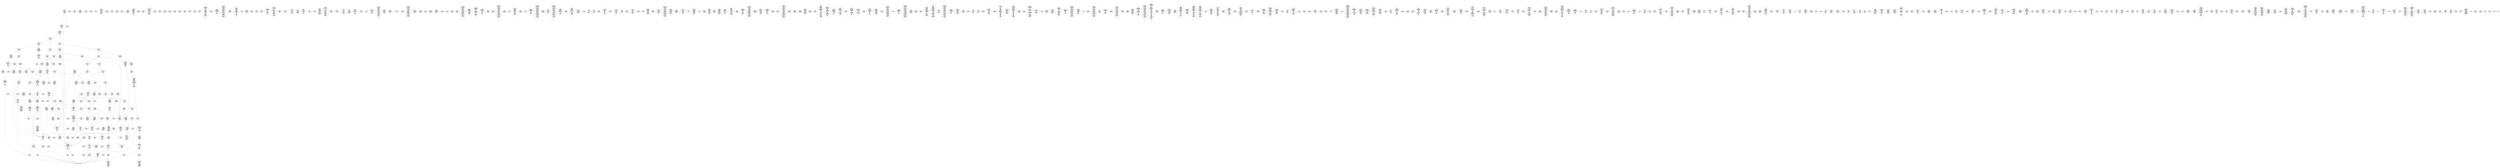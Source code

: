 /* Generated by GvGen v.1.0 (https://www.github.com/stricaud/gvgen) */

digraph G {
compound=true;
   node1 [label="[anywhere]"];
   node2 [label="# 0x0
PUSHX Data
PUSHX Data
MSTORE
CALLVALUE
ISZERO
PUSHX Data
JUMPI
"];
   node3 [label="# 0xc
PUSHX Data
REVERT
"];
   node4 [label="# 0x10
JUMPDEST
PUSHX LogicData
CALLDATASIZE
LT
PUSHX Data
JUMPI
"];
   node5 [label="# 0x1a
PUSHX Data
CALLDATALOAD
PUSHX BitData
SHR
PUSHX LogicData
GT
PUSHX Data
JUMPI
"];
   node6 [label="# 0x2b
PUSHX LogicData
GT
PUSHX Data
JUMPI
"];
   node7 [label="# 0x36
PUSHX LogicData
EQ
PUSHX Data
JUMPI
"];
   node8 [label="# 0x41
PUSHX LogicData
EQ
PUSHX Data
JUMPI
"];
   node9 [label="# 0x4c
PUSHX LogicData
EQ
PUSHX Data
JUMPI
"];
   node10 [label="# 0x57
PUSHX LogicData
EQ
PUSHX Data
JUMPI
"];
   node11 [label="# 0x62
PUSHX LogicData
EQ
PUSHX Data
JUMPI
"];
   node12 [label="# 0x6d
PUSHX LogicData
EQ
PUSHX Data
JUMPI
"];
   node13 [label="# 0x78
PUSHX LogicData
EQ
PUSHX Data
JUMPI
"];
   node14 [label="# 0x83
PUSHX LogicData
EQ
PUSHX Data
JUMPI
"];
   node15 [label="# 0x8e
PUSHX LogicData
EQ
PUSHX Data
JUMPI
"];
   node16 [label="# 0x99
PUSHX Data
REVERT
"];
   node17 [label="# 0x9d
JUMPDEST
PUSHX LogicData
EQ
PUSHX Data
JUMPI
"];
   node18 [label="# 0xa9
PUSHX LogicData
EQ
PUSHX Data
JUMPI
"];
   node19 [label="# 0xb4
PUSHX LogicData
EQ
PUSHX Data
JUMPI
"];
   node20 [label="# 0xbf
PUSHX LogicData
EQ
PUSHX Data
JUMPI
"];
   node21 [label="# 0xca
PUSHX LogicData
EQ
PUSHX Data
JUMPI
"];
   node22 [label="# 0xd5
PUSHX LogicData
EQ
PUSHX Data
JUMPI
"];
   node23 [label="# 0xe0
PUSHX LogicData
EQ
PUSHX Data
JUMPI
"];
   node24 [label="# 0xeb
PUSHX LogicData
EQ
PUSHX Data
JUMPI
"];
   node25 [label="# 0xf6
PUSHX LogicData
EQ
PUSHX Data
JUMPI
"];
   node26 [label="# 0x101
PUSHX Data
REVERT
"];
   node27 [label="# 0x105
JUMPDEST
PUSHX LogicData
GT
PUSHX Data
JUMPI
"];
   node28 [label="# 0x111
PUSHX LogicData
EQ
PUSHX Data
JUMPI
"];
   node29 [label="# 0x11c
PUSHX LogicData
EQ
PUSHX Data
JUMPI
"];
   node30 [label="# 0x127
PUSHX LogicData
EQ
PUSHX Data
JUMPI
"];
   node31 [label="# 0x132
PUSHX LogicData
EQ
PUSHX Data
JUMPI
"];
   node32 [label="# 0x13d
PUSHX LogicData
EQ
PUSHX Data
JUMPI
"];
   node33 [label="# 0x148
PUSHX LogicData
EQ
PUSHX Data
JUMPI
"];
   node34 [label="# 0x153
PUSHX LogicData
EQ
PUSHX Data
JUMPI
"];
   node35 [label="# 0x15e
PUSHX LogicData
EQ
PUSHX Data
JUMPI
"];
   node36 [label="# 0x169
PUSHX LogicData
EQ
PUSHX Data
JUMPI
"];
   node37 [label="# 0x174
PUSHX Data
REVERT
"];
   node38 [label="# 0x178
JUMPDEST
PUSHX LogicData
EQ
PUSHX Data
JUMPI
"];
   node39 [label="# 0x183
PUSHX LogicData
EQ
PUSHX Data
JUMPI
"];
   node40 [label="# 0x18e
PUSHX LogicData
EQ
PUSHX Data
JUMPI
"];
   node41 [label="# 0x199
PUSHX LogicData
EQ
PUSHX Data
JUMPI
"];
   node42 [label="# 0x1a4
PUSHX LogicData
EQ
PUSHX Data
JUMPI
"];
   node43 [label="# 0x1af
PUSHX LogicData
EQ
PUSHX Data
JUMPI
"];
   node44 [label="# 0x1ba
PUSHX LogicData
EQ
PUSHX Data
JUMPI
"];
   node45 [label="# 0x1c5
PUSHX LogicData
EQ
PUSHX Data
JUMPI
"];
   node46 [label="# 0x1d0
PUSHX LogicData
EQ
PUSHX Data
JUMPI
"];
   node47 [label="# 0x1db
JUMPDEST
PUSHX Data
REVERT
"];
   node48 [label="# 0x1e0
JUMPDEST
PUSHX Data
PUSHX Data
CALLDATASIZE
PUSHX Data
PUSHX Data
JUMP
"];
   node49 [label="# 0x1ee
JUMPDEST
PUSHX Data
JUMP
"];
   node50 [label="# 0x1f3
JUMPDEST
PUSHX MemData
MLOAD
MSTORE
PUSHX ArithData
ADD
"];
   node51 [label="# 0x1fd
JUMPDEST
PUSHX MemData
MLOAD
SUB
RETURN
"];
   node52 [label="# 0x206
JUMPDEST
PUSHX Data
PUSHX Data
CALLDATASIZE
PUSHX Data
PUSHX Data
JUMP
"];
   node53 [label="# 0x214
JUMPDEST
PUSHX Data
JUMP
"];
   node54 [label="# 0x219
JUMPDEST
PUSHX MemData
MLOAD
ISZERO
ISZERO
MSTORE
PUSHX ArithData
ADD
PUSHX Data
JUMP
"];
   node55 [label="# 0x229
JUMPDEST
PUSHX Data
PUSHX Data
JUMP
"];
   node56 [label="# 0x231
JUMPDEST
PUSHX MemData
MLOAD
PUSHX Data
PUSHX Data
JUMP
"];
   node57 [label="# 0x23e
JUMPDEST
PUSHX Data
PUSHX Data
CALLDATASIZE
PUSHX Data
PUSHX Data
JUMP
"];
   node58 [label="# 0x24c
JUMPDEST
PUSHX Data
JUMP
"];
   node59 [label="# 0x251
JUMPDEST
PUSHX Data
PUSHX Data
CALLDATASIZE
PUSHX Data
PUSHX Data
JUMP
"];
   node60 [label="# 0x25f
JUMPDEST
PUSHX Data
JUMP
"];
   node61 [label="# 0x264
JUMPDEST
STOP
"];
   node62 [label="# 0x266
JUMPDEST
PUSHX Data
PUSHX Data
CALLDATASIZE
PUSHX Data
PUSHX Data
JUMP
"];
   node63 [label="# 0x274
JUMPDEST
PUSHX Data
MSTORE
PUSHX Data
PUSHX Data
MSTORE
PUSHX Data
SHA3
PUSHX ArithData
ADD
SLOAD
JUMP
"];
   node64 [label="# 0x289
JUMPDEST
PUSHX Data
PUSHX Data
CALLDATASIZE
PUSHX Data
PUSHX Data
JUMP
"];
   node65 [label="# 0x297
JUMPDEST
PUSHX Data
JUMP
"];
   node66 [label="# 0x29c
JUMPDEST
PUSHX Data
PUSHX Data
CALLDATASIZE
PUSHX Data
PUSHX Data
JUMP
"];
   node67 [label="# 0x2aa
JUMPDEST
PUSHX Data
JUMP
"];
   node68 [label="# 0x2af
JUMPDEST
PUSHX Data
PUSHX Data
CALLDATASIZE
PUSHX Data
PUSHX Data
JUMP
"];
   node69 [label="# 0x2bd
JUMPDEST
PUSHX Data
JUMP
"];
   node70 [label="# 0x2c2
JUMPDEST
PUSHX Data
PUSHX Data
JUMP
"];
   node71 [label="# 0x2ca
JUMPDEST
PUSHX Data
PUSHX Data
CALLDATASIZE
PUSHX Data
PUSHX Data
JUMP
"];
   node72 [label="# 0x2d8
JUMPDEST
PUSHX Data
JUMP
"];
   node73 [label="# 0x2dd
JUMPDEST
PUSHX MemData
MLOAD
PUSHX Data
PUSHX Data
JUMP
"];
   node74 [label="# 0x2ea
JUMPDEST
PUSHX Data
PUSHX Data
CALLDATASIZE
PUSHX Data
PUSHX Data
JUMP
"];
   node75 [label="# 0x2f8
JUMPDEST
PUSHX Data
MSTORE
PUSHX Data
PUSHX Data
MSTORE
PUSHX Data
SHA3
SLOAD
ISZERO
ISZERO
JUMP
"];
   node76 [label="# 0x30c
JUMPDEST
PUSHX Data
PUSHX Data
CALLDATASIZE
PUSHX Data
PUSHX Data
JUMP
"];
   node77 [label="# 0x31a
JUMPDEST
PUSHX Data
JUMP
"];
   node78 [label="# 0x31f
JUMPDEST
PUSHX Data
PUSHX Data
JUMP
"];
   node79 [label="# 0x327
JUMPDEST
PUSHX Data
PUSHX Data
CALLDATASIZE
PUSHX Data
PUSHX Data
JUMP
"];
   node80 [label="# 0x335
JUMPDEST
PUSHX Data
JUMP
"];
   node81 [label="# 0x33a
JUMPDEST
PUSHX Data
PUSHX Data
JUMP
"];
   node82 [label="# 0x342
JUMPDEST
PUSHX MemData
MLOAD
PUSHX ArithData
PUSHX BitData
PUSHX BitData
SHL
SUB
AND
MSTORE
PUSHX ArithData
ADD
PUSHX Data
JUMP
"];
   node83 [label="# 0x35a
JUMPDEST
PUSHX Data
PUSHX Data
CALLDATASIZE
PUSHX Data
PUSHX Data
JUMP
"];
   node84 [label="# 0x368
JUMPDEST
PUSHX Data
JUMP
"];
   node85 [label="# 0x36d
JUMPDEST
PUSHX Data
PUSHX Data
CALLDATASIZE
PUSHX Data
PUSHX Data
JUMP
"];
   node86 [label="# 0x37b
JUMPDEST
PUSHX Data
JUMP
"];
   node87 [label="# 0x380
JUMPDEST
PUSHX Data
PUSHX Data
CALLDATASIZE
PUSHX Data
PUSHX Data
JUMP
"];
   node88 [label="# 0x38e
JUMPDEST
PUSHX Data
JUMP
"];
   node89 [label="# 0x393
JUMPDEST
PUSHX Data
PUSHX Data
JUMP
"];
   node90 [label="# 0x39b
JUMPDEST
PUSHX Data
PUSHX Data
CALLDATASIZE
PUSHX Data
PUSHX Data
JUMP
"];
   node91 [label="# 0x3a9
JUMPDEST
PUSHX Data
JUMP
"];
   node92 [label="# 0x3ae
JUMPDEST
PUSHX Data
PUSHX Data
JUMP
"];
   node93 [label="# 0x3b7
JUMPDEST
PUSHX Data
PUSHX Data
JUMP
"];
   node94 [label="# 0x3c0
JUMPDEST
PUSHX Data
PUSHX Data
CALLDATASIZE
PUSHX Data
PUSHX Data
JUMP
"];
   node95 [label="# 0x3ce
JUMPDEST
PUSHX Data
JUMP
"];
   node96 [label="# 0x3d3
JUMPDEST
PUSHX Data
PUSHX Data
CALLDATASIZE
PUSHX Data
PUSHX Data
JUMP
"];
   node97 [label="# 0x3e1
JUMPDEST
PUSHX Data
JUMP
"];
   node98 [label="# 0x3e6
JUMPDEST
PUSHX Data
PUSHX Data
CALLDATASIZE
PUSHX Data
PUSHX Data
JUMP
"];
   node99 [label="# 0x3f4
JUMPDEST
PUSHX Data
JUMP
"];
   node100 [label="# 0x3f9
JUMPDEST
PUSHX Data
PUSHX Data
JUMP
"];
   node101 [label="# 0x401
JUMPDEST
PUSHX Data
PUSHX MemData
MLOAD
PUSHX Data
PUSHX Data
CODECOPY
MLOAD
MSTORE
JUMP
"];
   node102 [label="# 0x416
JUMPDEST
PUSHX Data
PUSHX Data
CALLDATASIZE
PUSHX Data
PUSHX Data
JUMP
"];
   node103 [label="# 0x424
JUMPDEST
PUSHX Data
JUMP
"];
   node104 [label="# 0x429
JUMPDEST
PUSHX Data
PUSHX Data
CALLDATASIZE
PUSHX Data
PUSHX Data
JUMP
"];
   node105 [label="# 0x437
JUMPDEST
PUSHX Data
JUMP
"];
   node106 [label="# 0x43c
JUMPDEST
PUSHX Data
PUSHX Data
CALLDATASIZE
PUSHX Data
PUSHX Data
JUMP
"];
   node107 [label="# 0x44a
JUMPDEST
PUSHX Data
JUMP
"];
   node108 [label="# 0x44f
JUMPDEST
PUSHX Data
PUSHX Data
CALLDATASIZE
PUSHX Data
PUSHX Data
JUMP
"];
   node109 [label="# 0x45d
JUMPDEST
PUSHX ArithData
PUSHX BitData
PUSHX BitData
SHL
SUB
AND
PUSHX Data
MSTORE
PUSHX Data
PUSHX Data
MSTORE
PUSHX Data
SHA3
AND
MSTORE
MSTORE
SHA3
SLOAD
PUSHX BitData
AND
JUMP
"];
   node110 [label="# 0x48b
JUMPDEST
PUSHX Data
PUSHX Data
JUMP
"];
   node111 [label="# 0x493
JUMPDEST
PUSHX Data
PUSHX Data
CALLDATASIZE
PUSHX Data
PUSHX Data
JUMP
"];
   node112 [label="# 0x4a1
JUMPDEST
PUSHX Data
JUMP
"];
   node113 [label="# 0x4a6
JUMPDEST
PUSHX StorData
SLOAD
PUSHX Data
PUSHX BitData
AND
JUMP
"];
   node114 [label="# 0x4b3
JUMPDEST
PUSHX Data
PUSHX ArithData
PUSHX BitData
PUSHX BitData
SHL
SUB
AND
PUSHX Data
JUMPI
"];
   node115 [label="# 0x4c4
PUSHX MemData
MLOAD
PUSHX BitData
PUSHX BitData
SHL
MSTORE
PUSHX Data
PUSHX ArithData
ADD
MSTORE
PUSHX Data
PUSHX ArithData
ADD
MSTORE
PUSHX Data
PUSHX ArithData
ADD
MSTORE
PUSHX BitData
PUSHX BitData
SHL
PUSHX ArithData
ADD
MSTORE
PUSHX ArithData
ADD
"];
   node116 [label="# 0x51b
JUMPDEST
PUSHX MemData
MLOAD
SUB
REVERT
"];
   node117 [label="# 0x524
JUMPDEST
PUSHX Data
MSTORE
PUSHX Data
MSTORE
PUSHX Data
SHA3
PUSHX ArithData
PUSHX BitData
PUSHX BitData
SHL
SUB
AND
MSTORE
MSTORE
SHA3
SLOAD
"];
   node118 [label="# 0x547
JUMPDEST
JUMP
"];
   node119 [label="# 0x54d
JUMPDEST
PUSHX Data
PUSHX Data
PUSHX Data
JUMP
"];
   node120 [label="# 0x558
JUMPDEST
PUSHX Data
JUMPI
"];
   node121 [label="# 0x55e
PUSHX Data
PUSHX Data
JUMP
"];
   node122 [label="# 0x567
JUMPDEST
PUSHX Data
JUMPI
"];
   node123 [label="# 0x56d
PUSHX ArithData
PUSHX BitData
PUSHX BitData
SHL
SUB
NOT
AND
PUSHX BitData
PUSHX BitData
SHL
EQ
JUMP
"];
   node124 [label="# 0x584
JUMPDEST
PUSHX StorData
SLOAD
PUSHX Data
PUSHX Data
JUMP
"];
   node125 [label="# 0x591
JUMPDEST
PUSHX ArithData
ADD
PUSHX ArithData
DIV
MUL
PUSHX ArithData
ADD
PUSHX MemData
MLOAD
ADD
PUSHX Data
MSTORE
MSTORE
PUSHX ArithData
ADD
SLOAD
PUSHX Data
PUSHX Data
JUMP
"];
   node126 [label="# 0x5bd
JUMPDEST
ISZERO
PUSHX Data
JUMPI
"];
   node127 [label="# 0x5c4
PUSHX LogicData
LT
PUSHX Data
JUMPI
"];
   node128 [label="# 0x5cc
PUSHX ArithData
SLOAD
DIV
MUL
MSTORE
PUSHX ArithData
ADD
PUSHX Data
JUMP
"];
   node129 [label="# 0x5df
JUMPDEST
ADD
PUSHX Data
MSTORE
PUSHX Data
PUSHX Data
SHA3
"];
   node130 [label="# 0x5ed
JUMPDEST
SLOAD
MSTORE
PUSHX ArithData
ADD
PUSHX ArithData
ADD
GT
PUSHX Data
JUMPI
"];
   node131 [label="# 0x601
SUB
PUSHX BitData
AND
ADD
"];
   node132 [label="# 0x60a
JUMPDEST
JUMP
"];
   node133 [label="# 0x612
JUMPDEST
PUSHX Data
MSTORE
PUSHX Data
PUSHX Data
MSTORE
PUSHX Data
SHA3
SLOAD
PUSHX Data
PUSHX Data
PUSHX Data
JUMP
"];
   node134 [label="# 0x62f
JUMPDEST
PUSHX ArithData
ADD
PUSHX ArithData
DIV
MUL
PUSHX ArithData
ADD
PUSHX MemData
MLOAD
ADD
PUSHX Data
MSTORE
MSTORE
PUSHX ArithData
ADD
SLOAD
PUSHX Data
PUSHX Data
JUMP
"];
   node135 [label="# 0x65b
JUMPDEST
ISZERO
PUSHX Data
JUMPI
"];
   node136 [label="# 0x662
PUSHX LogicData
LT
PUSHX Data
JUMPI
"];
   node137 [label="# 0x66a
PUSHX ArithData
SLOAD
DIV
MUL
MSTORE
PUSHX ArithData
ADD
PUSHX Data
JUMP
"];
   node138 [label="# 0x67d
JUMPDEST
ADD
PUSHX Data
MSTORE
PUSHX Data
PUSHX Data
SHA3
"];
   node139 [label="# 0x68b
JUMPDEST
SLOAD
MSTORE
PUSHX ArithData
ADD
PUSHX ArithData
ADD
GT
PUSHX Data
JUMPI
"];
   node140 [label="# 0x69f
SUB
PUSHX BitData
AND
ADD
"];
   node141 [label="# 0x6a8
JUMPDEST
JUMP
"];
   node142 [label="# 0x6b4
JUMPDEST
PUSHX LogicData
PUSHX StorData
SLOAD
EQ
ISZERO
PUSHX Data
JUMPI
"];
   node143 [label="# 0x6c0
PUSHX MemData
MLOAD
PUSHX BitData
PUSHX BitData
SHL
MSTORE
PUSHX Data
PUSHX ArithData
ADD
MSTORE
PUSHX Data
PUSHX ArithData
ADD
MSTORE
PUSHX Data
PUSHX ArithData
ADD
MSTORE
PUSHX ArithData
ADD
PUSHX Data
JUMP
"];
   node144 [label="# 0x707
JUMPDEST
PUSHX Data
PUSHX Data
SSTORE
PUSHX Data
PUSHX Data
JUMP
"];
   node145 [label="# 0x714
JUMPDEST
PUSHX LogicData
EQ
PUSHX Data
JUMPI
"];
   node146 [label="# 0x71e
PUSHX LogicData
EQ
"];
   node147 [label="# 0x723
JUMPDEST
PUSHX Data
JUMPI
"];
   node148 [label="# 0x728
PUSHX MemData
MLOAD
PUSHX BitData
PUSHX BitData
SHL
MSTORE
PUSHX Data
PUSHX ArithData
ADD
MSTORE
PUSHX Data
PUSHX ArithData
ADD
MSTORE
PUSHX BitData
PUSHX BitData
SHL
PUSHX ArithData
ADD
MSTORE
PUSHX ArithData
ADD
PUSHX Data
JUMP
"];
   node149 [label="# 0x762
JUMPDEST
PUSHX Data
PUSHX LogicData
EQ
PUSHX Data
JUMPI
"];
   node150 [label="# 0x76d
PUSHX Data
PUSHX Data
PUSHX Data
JUMP
"];
   node151 [label="# 0x776
JUMPDEST
PUSHX Data
JUMP
"];
   node152 [label="# 0x77b
JUMPDEST
PUSHX Data
PUSHX Data
PUSHX Data
JUMP
"];
   node153 [label="# 0x785
JUMPDEST
PUSHX Data
PUSHX LogicData
EQ
PUSHX Data
JUMPI
"];
   node154 [label="# 0x792
PUSHX Data
PUSHX Data
JUMP
"];
   node155 [label="# 0x799
JUMPDEST
PUSHX Data
"];
   node156 [label="# 0x79d
JUMPDEST
PUSHX Data
PUSHX Data
JUMP
"];
   node157 [label="# 0x7aa
JUMPDEST
GT
ISZERO
PUSHX Data
JUMPI
"];
   node158 [label="# 0x7b1
PUSHX MemData
MLOAD
PUSHX BitData
PUSHX BitData
SHL
MSTORE
PUSHX Data
PUSHX ArithData
ADD
MSTORE
PUSHX Data
PUSHX ArithData
ADD
MSTORE
PUSHX BitData
PUSHX BitData
SHL
PUSHX ArithData
ADD
MSTORE
PUSHX ArithData
ADD
PUSHX Data
JUMP
"];
   node159 [label="# 0x7ec
JUMPDEST
PUSHX Data
PUSHX MemData
MLOAD
PUSHX ArithData
ADD
PUSHX Data
MSTORE
PUSHX Data
MSTORE
PUSHX Data
JUMP
"];
   node160 [label="# 0x807
JUMPDEST
PUSHX ArithData
PUSHX BitData
PUSHX BitData
SHL
SUB
AND
PUSHX Data
PUSHX MemData
MLOAD
PUSHX MemData
MLOAD
SUB
LOGX
PUSHX Data
PUSHX Data
SSTORE
JUMP
"];
   node161 [label="# 0x84b
JUMPDEST
PUSHX ArithData
PUSHX BitData
PUSHX BitData
SHL
SUB
AND
CALLER
EQ
PUSHX Data
JUMPI
"];
   node162 [label="# 0x85d
PUSHX Data
CALLER
PUSHX Data
JUMP
"];
   node163 [label="# 0x867
JUMPDEST
PUSHX Data
JUMPI
"];
   node164 [label="# 0x86c
PUSHX MemData
MLOAD
PUSHX BitData
PUSHX BitData
SHL
MSTORE
PUSHX Data
PUSHX ArithData
ADD
MSTORE
PUSHX Data
PUSHX ArithData
ADD
MSTORE
PUSHX Data
PUSHX ArithData
ADD
MSTORE
PUSHX BitData
PUSHX BitData
SHL
PUSHX ArithData
ADD
MSTORE
PUSHX ArithData
ADD
PUSHX Data
JUMP
"];
   node165 [label="# 0x8ce
JUMPDEST
PUSHX Data
PUSHX Data
JUMP
"];
   node166 [label="# 0x8db
JUMPDEST
JUMP
"];
   node167 [label="# 0x8e2
JUMPDEST
PUSHX Data
MSTORE
PUSHX Data
PUSHX Data
MSTORE
PUSHX Data
SHA3
PUSHX ArithData
ADD
SLOAD
PUSHX Data
CALLER
PUSHX Data
JUMP
"];
   node168 [label="# 0x8fe
JUMPDEST
PUSHX Data
PUSHX Data
JUMP
"];
   node169 [label="# 0x908
JUMPDEST
JUMP
"];
   node170 [label="# 0x90d
JUMPDEST
PUSHX ArithData
PUSHX BitData
PUSHX BitData
SHL
SUB
AND
CALLER
EQ
PUSHX Data
JUMPI
"];
   node171 [label="# 0x91e
PUSHX MemData
MLOAD
PUSHX BitData
PUSHX BitData
SHL
MSTORE
PUSHX Data
PUSHX ArithData
ADD
MSTORE
PUSHX Data
PUSHX ArithData
ADD
MSTORE
PUSHX Data
PUSHX ArithData
ADD
MSTORE
PUSHX BitData
PUSHX BitData
SHL
PUSHX ArithData
ADD
MSTORE
PUSHX ArithData
ADD
PUSHX Data
JUMP
"];
   node172 [label="# 0x97d
JUMPDEST
PUSHX Data
PUSHX Data
JUMP
"];
   node173 [label="# 0x987
JUMPDEST
JUMP
"];
   node174 [label="# 0x98b
JUMPDEST
PUSHX Data
MLOAD
MLOAD
EQ
PUSHX Data
JUMPI
"];
   node175 [label="# 0x997
PUSHX MemData
MLOAD
PUSHX BitData
PUSHX BitData
SHL
MSTORE
PUSHX Data
PUSHX ArithData
ADD
MSTORE
PUSHX Data
PUSHX ArithData
ADD
MSTORE
PUSHX Data
PUSHX ArithData
ADD
MSTORE
PUSHX BitData
PUSHX BitData
SHL
PUSHX ArithData
ADD
MSTORE
PUSHX ArithData
ADD
PUSHX Data
JUMP
"];
   node176 [label="# 0x9f0
JUMPDEST
PUSHX Data
MLOAD
PUSHX ArithData
PUSHX BitData
PUSHX BitData
SHL
SUB
GT
ISZERO
PUSHX Data
JUMPI
"];
   node177 [label="# 0xa04
PUSHX Data
PUSHX Data
JUMP
"];
   node178 [label="# 0xa0b
JUMPDEST
PUSHX MemData
MLOAD
MSTORE
PUSHX ArithData
MUL
PUSHX ArithData
ADD
ADD
PUSHX Data
MSTORE
ISZERO
PUSHX Data
JUMPI
"];
   node179 [label="# 0xa25
PUSHX ArithData
ADD
PUSHX ArithData
MUL
CALLDATASIZE
CALLDATACOPY
ADD
"];
   node180 [label="# 0xa34
JUMPDEST
PUSHX Data
"];
   node181 [label="# 0xa3a
JUMPDEST
MLOAD
LT
ISZERO
PUSHX Data
JUMPI
"];
   node182 [label="# 0xa44
PUSHX Data
MLOAD
LT
PUSHX Data
JUMPI
"];
   node183 [label="# 0xa51
PUSHX Data
PUSHX Data
JUMP
"];
   node184 [label="# 0xa58
JUMPDEST
PUSHX ArithData
MUL
PUSHX ArithData
ADD
ADD
MLOAD
MLOAD
LT
PUSHX Data
JUMPI
"];
   node185 [label="# 0xa6b
PUSHX Data
PUSHX Data
JUMP
"];
   node186 [label="# 0xa72
JUMPDEST
PUSHX ArithData
MUL
PUSHX ArithData
ADD
ADD
MLOAD
PUSHX Data
JUMP
"];
   node187 [label="# 0xa7f
JUMPDEST
MLOAD
LT
PUSHX Data
JUMPI
"];
   node188 [label="# 0xa8a
PUSHX Data
PUSHX Data
JUMP
"];
   node189 [label="# 0xa91
JUMPDEST
PUSHX ArithData
MUL
ADD
ADD
MSTORE
PUSHX Data
PUSHX Data
JUMP
"];
   node190 [label="# 0xaa5
JUMPDEST
PUSHX Data
JUMP
"];
   node191 [label="# 0xaac
JUMPDEST
JUMP
"];
   node192 [label="# 0xab4
JUMPDEST
PUSHX Data
PUSHX Data
MSTORE
PUSHX Data
MSTORE
PUSHX Data
SHA3
SLOAD
PUSHX Data
PUSHX Data
JUMP
"];
   node193 [label="# 0xacd
JUMPDEST
PUSHX Data
PUSHX Data
JUMP
"];
   node194 [label="# 0xad5
JUMPDEST
PUSHX StorData
SLOAD
PUSHX BitData
AND
ISZERO
PUSHX Data
JUMPI
"];
   node195 [label="# 0xae1
PUSHX MemData
MLOAD
PUSHX BitData
PUSHX BitData
SHL
MSTORE
PUSHX Data
PUSHX ArithData
ADD
MSTORE
PUSHX Data
PUSHX ArithData
ADD
MSTORE
PUSHX BitData
PUSHX BitData
SHL
PUSHX ArithData
ADD
MSTORE
PUSHX ArithData
ADD
PUSHX Data
JUMP
"];
   node196 [label="# 0xb1d
JUMPDEST
PUSHX Data
MSTORE
PUSHX Data
PUSHX Data
MSTORE
PUSHX Data
SHA3
PUSHX Data
PUSHX Data
JUMP
"];
   node197 [label="# 0xb36
JUMPDEST
PUSHX MemData
MLOAD
PUSHX Data
PUSHX Data
JUMP
"];
   node198 [label="# 0xb47
JUMPDEST
PUSHX MemData
MLOAD
SUB
SHA3
PUSHX Data
PUSHX Data
LOGX
JUMP
"];
   node199 [label="# 0xb7e
JUMPDEST
PUSHX Data
PUSHX Data
PUSHX Data
JUMP
"];
   node200 [label="# 0xb8a
JUMPDEST
JUMP
"];
   node201 [label="# 0xb8f
JUMPDEST
PUSHX Data
PUSHX MemData
MLOAD
PUSHX Data
PUSHX Data
CODECOPY
MLOAD
MSTORE
PUSHX Data
JUMP
"];
   node202 [label="# 0xba7
JUMPDEST
JUMP
"];
   node203 [label="# 0xbaa
JUMPDEST
PUSHX Data
MSTORE
PUSHX Data
PUSHX Data
MSTORE
PUSHX Data
SHA3
PUSHX Data
PUSHX Data
JUMP
"];
   node204 [label="# 0xbc2
JUMPDEST
JUMP
"];
   node205 [label="# 0xbc9
JUMPDEST
PUSHX Data
MSTORE
PUSHX Data
PUSHX Data
MSTORE
PUSHX Data
SHA3
PUSHX ArithData
PUSHX BitData
PUSHX BitData
SHL
SUB
AND
MSTORE
MSTORE
SHA3
SLOAD
PUSHX BitData
AND
JUMP
"];
   node206 [label="# 0xbf4
JUMPDEST
PUSHX StorData
SLOAD
PUSHX Data
PUSHX Data
JUMP
"];
   node207 [label="# 0xc01
JUMPDEST
PUSHX Data
CALLER
PUSHX Data
JUMP
"];
   node208 [label="# 0xc0c
JUMPDEST
PUSHX Data
MSTORE
PUSHX Data
PUSHX Data
MSTORE
PUSHX Data
SHA3
SLOAD
PUSHX Data
JUMP
"];
   node209 [label="# 0xc20
JUMPDEST
PUSHX Data
PUSHX Data
PUSHX Data
JUMP
"];
   node210 [label="# 0xc2b
JUMPDEST
PUSHX Data
MSTORE
PUSHX Data
PUSHX Data
MSTORE
PUSHX Data
SHA3
PUSHX Data
PUSHX Data
JUMP
"];
   node211 [label="# 0xc42
JUMPDEST
PUSHX Data
PUSHX Data
CALLER
PUSHX Data
JUMP
"];
   node212 [label="# 0xc4e
JUMPDEST
PUSHX StorData
SLOAD
PUSHX BitData
NOT
AND
PUSHX BitData
OR
SSTORE
JUMP
"];
   node213 [label="# 0xc5e
JUMPDEST
PUSHX Data
MSTORE
PUSHX Data
PUSHX Data
MSTORE
PUSHX Data
SHA3
PUSHX ArithData
ADD
SLOAD
PUSHX Data
CALLER
PUSHX Data
JUMP
"];
   node214 [label="# 0xc7a
JUMPDEST
PUSHX Data
PUSHX Data
JUMP
"];
   node215 [label="# 0xc84
JUMPDEST
PUSHX ArithData
PUSHX BitData
PUSHX BitData
SHL
SUB
AND
CALLER
EQ
ISZERO
PUSHX Data
JUMPI
"];
   node216 [label="# 0xc96
PUSHX MemData
MLOAD
PUSHX BitData
PUSHX BitData
SHL
MSTORE
PUSHX Data
PUSHX ArithData
ADD
MSTORE
PUSHX Data
PUSHX ArithData
ADD
MSTORE
PUSHX BitData
PUSHX BitData
SHL
PUSHX ArithData
ADD
MSTORE
PUSHX ArithData
ADD
PUSHX Data
JUMP
"];
   node217 [label="# 0xcd6
JUMPDEST
PUSHX Data
PUSHX Data
PUSHX Data
JUMP
"];
   node218 [label="# 0xce1
JUMPDEST
PUSHX Data
PUSHX MemData
MLOAD
PUSHX Data
PUSHX Data
CODECOPY
MLOAD
MSTORE
PUSHX Data
JUMP
"];
   node219 [label="# 0xcf9
JUMPDEST
PUSHX ArithData
PUSHX BitData
PUSHX BitData
SHL
SUB
AND
CALLER
EQ
PUSHX Data
JUMPI
"];
   node220 [label="# 0xd0b
PUSHX Data
CALLER
PUSHX Data
JUMP
"];
   node221 [label="# 0xd15
JUMPDEST
PUSHX Data
JUMPI
"];
   node222 [label="# 0xd1a
PUSHX MemData
MLOAD
PUSHX BitData
PUSHX BitData
SHL
MSTORE
PUSHX Data
PUSHX ArithData
ADD
MSTORE
PUSHX Data
PUSHX ArithData
ADD
MSTORE
PUSHX Data
PUSHX ArithData
ADD
MSTORE
PUSHX BitData
PUSHX BitData
SHL
PUSHX ArithData
ADD
MSTORE
PUSHX ArithData
ADD
PUSHX Data
JUMP
"];
   node223 [label="# 0xd73
JUMPDEST
PUSHX Data
PUSHX Data
JUMP
"];
   node224 [label="# 0xd80
JUMPDEST
EXTCODESIZE
ISZERO
ISZERO
JUMP
"];
   node225 [label="# 0xd86
JUMPDEST
PUSHX Data
PUSHX Data
JUMP
"];
   node226 [label="# 0xd90
JUMPDEST
PUSHX Data
MSTORE
PUSHX Data
PUSHX Data
MSTORE
PUSHX Data
SHA3
PUSHX Data
PUSHX Data
JUMP
"];
   node227 [label="# 0xda8
JUMPDEST
PUSHX Data
PUSHX Data
JUMP
"];
   node228 [label="# 0xdb2
JUMPDEST
PUSHX Data
JUMPI
"];
   node229 [label="# 0xdb7
PUSHX Data
MSTORE
PUSHX Data
PUSHX Data
MSTORE
PUSHX Data
SHA3
PUSHX ArithData
PUSHX BitData
PUSHX BitData
SHL
SUB
AND
MSTORE
MSTORE
SHA3
SLOAD
PUSHX BitData
NOT
AND
PUSHX BitData
OR
SSTORE
PUSHX Data
CALLER
JUMP
"];
   node230 [label="# 0xdea
JUMPDEST
PUSHX ArithData
PUSHX BitData
PUSHX BitData
SHL
SUB
AND
PUSHX ArithData
PUSHX BitData
PUSHX BitData
SHL
SUB
AND
PUSHX Data
PUSHX MemData
MLOAD
PUSHX MemData
MLOAD
SUB
LOGX
JUMP
"];
   node231 [label="# 0xe2e
JUMPDEST
PUSHX Data
PUSHX Data
PUSHX ArithData
PUSHX BitData
PUSHX BitData
SHL
SUB
AND
PUSHX Data
JUMP
"];
   node232 [label="# 0xe43
JUMPDEST
PUSHX Data
PUSHX ArithData
PUSHX BitData
PUSHX BitData
SHL
SUB
NOT
AND
PUSHX BitData
PUSHX BitData
SHL
EQ
PUSHX Data
JUMPI
"];
   node233 [label="# 0xe5f
PUSHX Data
PUSHX Data
JUMP
"];
   node234 [label="# 0xe68
JUMPDEST
PUSHX Data
PUSHX ArithData
PUSHX BitData
PUSHX BitData
SHL
SUB
NOT
AND
PUSHX BitData
PUSHX BitData
SHL
EQ
PUSHX Data
JUMPI
"];
   node235 [label="# 0xe84
PUSHX ArithData
PUSHX BitData
PUSHX BitData
SHL
SUB
NOT
AND
PUSHX BitData
PUSHX BitData
SHL
EQ
"];
   node236 [label="# 0xe99
JUMPDEST
PUSHX Data
JUMPI
"];
   node237 [label="# 0xe9f
PUSHX BitData
PUSHX BitData
SHL
PUSHX ArithData
PUSHX BitData
PUSHX BitData
SHL
SUB
NOT
AND
EQ
PUSHX Data
JUMP
"];
   node238 [label="# 0xeb8
JUMPDEST
PUSHX Data
PUSHX MemData
MLOAD
PUSHX Data
PUSHX Data
CODECOPY
MLOAD
MSTORE
CALLER
PUSHX Data
JUMP
"];
   node239 [label="# 0xed0
JUMPDEST
PUSHX Data
JUMPI
"];
   node240 [label="# 0xed5
PUSHX MemData
MLOAD
PUSHX BitData
PUSHX BitData
SHL
MSTORE
PUSHX Data
PUSHX ArithData
ADD
MSTORE
PUSHX Data
PUSHX ArithData
ADD
MSTORE
PUSHX BitData
PUSHX BitData
SHL
PUSHX ArithData
ADD
MSTORE
PUSHX ArithData
ADD
PUSHX Data
JUMP
"];
   node241 [label="# 0xf14
JUMPDEST
JUMP
"];
   node242 [label="# 0xf16
JUMPDEST
PUSHX ArithData
PUSHX BitData
PUSHX BitData
SHL
SUB
AND
PUSHX Data
JUMPI
"];
   node243 [label="# 0xf25
PUSHX MemData
MLOAD
PUSHX BitData
PUSHX BitData
SHL
MSTORE
PUSHX Data
PUSHX ArithData
ADD
MSTORE
PUSHX Data
PUSHX ArithData
ADD
MSTORE
PUSHX Data
PUSHX ArithData
ADD
MSTORE
PUSHX BitData
PUSHX BitData
SHL
PUSHX ArithData
ADD
MSTORE
PUSHX ArithData
ADD
PUSHX Data
JUMP
"];
   node244 [label="# 0xf76
JUMPDEST
CALLER
PUSHX Data
PUSHX Data
PUSHX Data
PUSHX Data
JUMP
"];
   node245 [label="# 0xf87
JUMPDEST
PUSHX Data
PUSHX Data
JUMP
"];
   node246 [label="# 0xf90
JUMPDEST
PUSHX Data
JUMP
"];
   node247 [label="# 0xf96
JUMPDEST
PUSHX Data
MSTORE
PUSHX Data
MSTORE
PUSHX Data
SHA3
PUSHX ArithData
PUSHX BitData
PUSHX BitData
SHL
SUB
AND
MSTORE
MSTORE
SHA3
SLOAD
PUSHX Data
PUSHX Data
JUMP
"];
   node248 [label="# 0xfc6
JUMPDEST
SSTORE
PUSHX Data
MLOAD
MSTORE
PUSHX ArithData
ADD
MSTORE
PUSHX ArithData
PUSHX BitData
PUSHX BitData
SHL
SUB
AND
PUSHX Data
AND
PUSHX Data
ADD
PUSHX MemData
MLOAD
SUB
LOGX
PUSHX Data
PUSHX Data
PUSHX Data
JUMP
"];
   node249 [label="# 0x1026
JUMPDEST
MLOAD
MLOAD
EQ
PUSHX Data
JUMPI
"];
   node250 [label="# 0x1030
PUSHX MemData
MLOAD
PUSHX BitData
PUSHX BitData
SHL
MSTORE
PUSHX Data
PUSHX ArithData
ADD
MSTORE
PUSHX Data
PUSHX ArithData
ADD
MSTORE
PUSHX Data
PUSHX ArithData
ADD
MSTORE
PUSHX BitData
PUSHX BitData
SHL
PUSHX ArithData
ADD
MSTORE
PUSHX ArithData
ADD
PUSHX Data
JUMP
"];
   node251 [label="# 0x1088
JUMPDEST
PUSHX ArithData
PUSHX BitData
PUSHX BitData
SHL
SUB
AND
PUSHX Data
JUMPI
"];
   node252 [label="# 0x1097
PUSHX MemData
MLOAD
PUSHX BitData
PUSHX BitData
SHL
MSTORE
PUSHX ArithData
ADD
PUSHX Data
PUSHX Data
JUMP
"];
   node253 [label="# 0x10ae
JUMPDEST
CALLER
PUSHX Data
PUSHX Data
JUMP
"];
   node254 [label="# 0x10bd
JUMPDEST
PUSHX Data
"];
   node255 [label="# 0x10c0
JUMPDEST
MLOAD
LT
ISZERO
PUSHX Data
JUMPI
"];
   node256 [label="# 0x10ca
PUSHX Data
MLOAD
LT
PUSHX Data
JUMPI
"];
   node257 [label="# 0x10d6
PUSHX Data
PUSHX Data
JUMP
"];
   node258 [label="# 0x10dd
JUMPDEST
PUSHX ArithData
MUL
PUSHX ArithData
ADD
ADD
MLOAD
PUSHX Data
MLOAD
LT
PUSHX Data
JUMPI
"];
   node259 [label="# 0x10f4
PUSHX Data
PUSHX Data
JUMP
"];
   node260 [label="# 0x10fb
JUMPDEST
PUSHX ArithData
MUL
ADD
ADD
MLOAD
PUSHX Data
MSTORE
MSTORE
PUSHX Data
SHA3
PUSHX ArithData
PUSHX BitData
PUSHX BitData
SHL
SUB
AND
MSTORE
MSTORE
SHA3
SLOAD
LT
ISZERO
PUSHX Data
JUMPI
"];
   node261 [label="# 0x1134
PUSHX MemData
MLOAD
PUSHX BitData
PUSHX BitData
SHL
MSTORE
PUSHX ArithData
ADD
PUSHX Data
PUSHX Data
JUMP
"];
   node262 [label="# 0x114b
JUMPDEST
PUSHX Data
MSTORE
PUSHX Data
MSTORE
PUSHX Data
SHA3
PUSHX ArithData
PUSHX BitData
PUSHX BitData
SHL
SUB
AND
MSTORE
MSTORE
SHA3
SUB
SSTORE
AND
MSTORE
SHA3
SLOAD
PUSHX Data
PUSHX Data
JUMP
"];
   node263 [label="# 0x1188
JUMPDEST
SSTORE
PUSHX Data
PUSHX Data
JUMP
"];
   node264 [label="# 0x119c
JUMPDEST
PUSHX Data
JUMP
"];
   node265 [label="# 0x11a3
JUMPDEST
PUSHX ArithData
PUSHX BitData
PUSHX BitData
SHL
SUB
AND
PUSHX ArithData
PUSHX BitData
PUSHX BitData
SHL
SUB
AND
PUSHX ArithData
PUSHX BitData
PUSHX BitData
SHL
SUB
AND
PUSHX Data
PUSHX MemData
MLOAD
PUSHX Data
PUSHX Data
JUMP
"];
   node266 [label="# 0x11f3
JUMPDEST
PUSHX MemData
MLOAD
SUB
LOGX
PUSHX Data
PUSHX Data
JUMP
"];
   node267 [label="# 0x1209
JUMPDEST
JUMP
"];
   node268 [label="# 0x1211
JUMPDEST
PUSHX Data
PUSHX Data
JUMP
"];
   node269 [label="# 0x121b
JUMPDEST
PUSHX Data
JUMPI
"];
   node270 [label="# 0x1220
PUSHX Data
PUSHX ArithData
PUSHX BitData
PUSHX BitData
SHL
SUB
AND
PUSHX Data
PUSHX Data
JUMP
"];
   node271 [label="# 0x1233
JUMPDEST
PUSHX Data
PUSHX Data
PUSHX Data
JUMP
"];
   node272 [label="# 0x123e
JUMPDEST
PUSHX MemData
MLOAD
PUSHX ArithData
ADD
PUSHX Data
PUSHX Data
JUMP
"];
   node273 [label="# 0x124f
JUMPDEST
PUSHX MemData
MLOAD
PUSHX BitData
NOT
SUB
ADD
MSTORE
MSTORE
PUSHX BitData
PUSHX BitData
SHL
MSTORE
PUSHX Data
PUSHX ArithData
ADD
PUSHX Data
JUMP
"];
   node274 [label="# 0x1275
JUMPDEST
PUSHX ArithData
PUSHX BitData
PUSHX BitData
SHL
SUB
AND
PUSHX Data
JUMPI
"];
   node275 [label="# 0x1284
PUSHX MemData
MLOAD
PUSHX BitData
PUSHX BitData
SHL
MSTORE
PUSHX Data
PUSHX ArithData
ADD
MSTORE
PUSHX Data
PUSHX ArithData
ADD
MSTORE
PUSHX BitData
PUSHX BitData
SHL
PUSHX ArithData
ADD
MSTORE
PUSHX ArithData
ADD
PUSHX Data
JUMP
"];
   node276 [label="# 0x12c7
JUMPDEST
PUSHX MemData
MLOAD
PUSHX Data
PUSHX Data
CODECOPY
MLOAD
MSTORE
EQ
PUSHX Data
JUMPI
"];
   node277 [label="# 0x12de
ISZERO
"];
   node278 [label="# 0x12e1
JUMPDEST
PUSHX Data
JUMPI
"];
   node279 [label="# 0x12e6
PUSHX MemData
MLOAD
PUSHX BitData
PUSHX BitData
SHL
MSTORE
PUSHX Data
PUSHX ArithData
ADD
MSTORE
PUSHX Data
PUSHX ArithData
ADD
MSTORE
PUSHX BitData
PUSHX BitData
SHL
PUSHX ArithData
ADD
MSTORE
PUSHX ArithData
ADD
PUSHX Data
JUMP
"];
   node280 [label="# 0x131c
JUMPDEST
ISZERO
PUSHX Data
JUMPI
"];
   node281 [label="# 0x1324
PUSHX ArithData
PUSHX BitData
PUSHX BitData
SHL
SUB
AND
EXTCODESIZE
ISZERO
ISZERO
"];
   node282 [label="# 0x1332
JUMPDEST
PUSHX Data
JUMPI
"];
   node283 [label="# 0x1337
PUSHX MemData
MLOAD
PUSHX BitData
PUSHX BitData
SHL
MSTORE
PUSHX Data
PUSHX ArithData
ADD
MSTORE
PUSHX Data
PUSHX ArithData
ADD
MSTORE
PUSHX Data
PUSHX ArithData
ADD
MSTORE
PUSHX ArithData
ADD
PUSHX Data
JUMP
"];
   node284 [label="# 0x137e
JUMPDEST
PUSHX Data
PUSHX Data
JUMP
"];
   node285 [label="# 0x1388
JUMPDEST
PUSHX Data
PUSHX Data
JUMP
"];
   node286 [label="# 0x1392
JUMPDEST
PUSHX Data
MSTORE
PUSHX Data
PUSHX Data
MSTORE
PUSHX Data
SHA3
PUSHX Data
PUSHX Data
JUMP
"];
   node287 [label="# 0x13aa
JUMPDEST
PUSHX Data
PUSHX Data
PUSHX Data
JUMP
"];
   node288 [label="# 0x13b6
JUMPDEST
PUSHX ArithData
PUSHX BitData
PUSHX BitData
SHL
SUB
AND
PUSHX ArithData
PUSHX BitData
PUSHX BitData
SHL
SUB
AND
EQ
ISZERO
PUSHX Data
JUMPI
"];
   node289 [label="# 0x13d1
PUSHX MemData
MLOAD
PUSHX BitData
PUSHX BitData
SHL
MSTORE
PUSHX Data
PUSHX ArithData
ADD
MSTORE
PUSHX Data
PUSHX ArithData
ADD
MSTORE
PUSHX Data
PUSHX ArithData
ADD
MSTORE
PUSHX BitData
PUSHX BitData
SHL
PUSHX ArithData
ADD
MSTORE
PUSHX ArithData
ADD
PUSHX Data
JUMP
"];
   node290 [label="# 0x142a
JUMPDEST
PUSHX ArithData
PUSHX BitData
PUSHX BitData
SHL
SUB
AND
PUSHX Data
MSTORE
PUSHX Data
PUSHX ArithData
MSTORE
PUSHX MemData
SHA3
AND
MSTORE
MSTORE
SHA3
SLOAD
PUSHX BitData
NOT
AND
ISZERO
ISZERO
OR
SSTORE
MLOAD
MSTORE
PUSHX Data
ADD
PUSHX MemData
MLOAD
SUB
LOGX
JUMP
"];
   node291 [label="# 0x1497
JUMPDEST
PUSHX Data
PUSHX Data
SLOAD
JUMP
"];
   node292 [label="# 0x14a1
JUMPDEST
PUSHX ArithData
PUSHX BitData
PUSHX BitData
SHL
SUB
AND
PUSHX Data
JUMPI
"];
   node293 [label="# 0x14b0
PUSHX MemData
MLOAD
PUSHX BitData
PUSHX BitData
SHL
MSTORE
PUSHX ArithData
ADD
PUSHX Data
PUSHX Data
JUMP
"];
   node294 [label="# 0x14c7
JUMPDEST
CALLER
PUSHX Data
PUSHX Data
PUSHX Data
JUMP
"];
   node295 [label="# 0x14d7
JUMPDEST
PUSHX Data
MSTORE
PUSHX Data
MSTORE
PUSHX Data
SHA3
PUSHX ArithData
PUSHX BitData
PUSHX BitData
SHL
SUB
AND
MSTORE
MSTORE
SHA3
SLOAD
LT
ISZERO
PUSHX Data
JUMPI
"];
   node296 [label="# 0x1501
PUSHX MemData
MLOAD
PUSHX BitData
PUSHX BitData
SHL
MSTORE
PUSHX ArithData
ADD
PUSHX Data
PUSHX Data
JUMP
"];
   node297 [label="# 0x1518
JUMPDEST
PUSHX Data
MSTORE
PUSHX Data
MSTORE
PUSHX Data
SHA3
PUSHX ArithData
PUSHX BitData
PUSHX BitData
SHL
SUB
AND
MSTORE
MSTORE
SHA3
SUB
SSTORE
AND
MSTORE
SHA3
SLOAD
PUSHX Data
PUSHX Data
JUMP
"];
   node298 [label="# 0x1555
JUMPDEST
SSTORE
PUSHX Data
MLOAD
MSTORE
PUSHX ArithData
ADD
MSTORE
PUSHX ArithData
PUSHX BitData
PUSHX BitData
SHL
SUB
AND
AND
AND
PUSHX Data
ADD
PUSHX MemData
MLOAD
SUB
LOGX
PUSHX Data
PUSHX Data
JUMP
"];
   node299 [label="# 0x15b5
JUMPDEST
JUMP
"];
   node300 [label="# 0x15be
JUMPDEST
PUSHX Data
MSTORE
PUSHX ArithData
ADD
PUSHX Data
MSTORE
PUSHX Data
SHA3
SLOAD
PUSHX Data
JUMPI
"];
   node301 [label="# 0x15d4
SLOAD
PUSHX ArithData
ADD
SSTORE
PUSHX Data
MSTORE
PUSHX Data
SHA3
ADD
SSTORE
SLOAD
MSTORE
ADD
MSTORE
PUSHX Data
SHA3
SSTORE
PUSHX Data
JUMP
"];
   node302 [label="# 0x1605
JUMPDEST
PUSHX Data
PUSHX Data
JUMP
"];
   node303 [label="# 0x160d
JUMPDEST
PUSHX Data
PUSHX ArithData
PUSHX BitData
PUSHX BitData
SHL
SUB
NOT
AND
PUSHX BitData
PUSHX BitData
SHL
EQ
PUSHX Data
JUMPI
"];
   node304 [label="# 0x1629
PUSHX Data
PUSHX Data
JUMP
"];
   node305 [label="# 0x1632
JUMPDEST
PUSHX Data
MLOAD
PUSHX Data
MSTORE
ADD
MSTORE
PUSHX Data
PUSHX Data
PUSHX ArithData
ADD
CALLDATASIZE
CALLDATACOPY
ADD
PUSHX LogicData
MLOAD
LT
PUSHX Data
JUMPI
"];
   node306 [label="# 0x1665
PUSHX Data
PUSHX Data
JUMP
"];
   node307 [label="# 0x166c
JUMPDEST
PUSHX ArithData
MUL
ADD
ADD
MSTORE
JUMP
"];
   node308 [label="# 0x167d
JUMPDEST
PUSHX Data
PUSHX Data
JUMP
"];
   node309 [label="# 0x168b
JUMPDEST
PUSHX ArithData
PUSHX BitData
PUSHX BitData
SHL
SUB
AND
EXTCODESIZE
ISZERO
PUSHX Data
JUMPI
"];
   node310 [label="# 0x169c
PUSHX MemData
MLOAD
PUSHX BitData
PUSHX BitData
SHL
MSTORE
PUSHX ArithData
PUSHX BitData
PUSHX BitData
SHL
SUB
AND
PUSHX Data
PUSHX Data
PUSHX ArithData
ADD
PUSHX Data
JUMP
"];
   node311 [label="# 0x16cf
JUMPDEST
PUSHX Data
PUSHX MemData
MLOAD
SUB
PUSHX Data
EXTCODESIZE
ISZERO
ISZERO
PUSHX Data
JUMPI
"];
   node312 [label="# 0x16e5
PUSHX Data
REVERT
"];
   node313 [label="# 0x16e9
JUMPDEST
GAS
CALL
ISZERO
PUSHX Data
JUMPI
"];
   node314 [label="# 0x16f7
PUSHX MemData
MLOAD
PUSHX ArithData
RETURNDATASIZE
ADD
PUSHX BitData
NOT
AND
ADD
MSTORE
PUSHX Data
ADD
PUSHX Data
JUMP
"];
   node315 [label="# 0x1716
JUMPDEST
PUSHX Data
"];
   node316 [label="# 0x1719
JUMPDEST
PUSHX Data
JUMPI
"];
   node317 [label="# 0x171e
PUSHX Data
PUSHX Data
JUMP
"];
   node318 [label="# 0x1725
JUMPDEST
PUSHX LogicData
EQ
ISZERO
PUSHX Data
JUMPI
"];
   node319 [label="# 0x1732
PUSHX Data
PUSHX Data
JUMP
"];
   node320 [label="# 0x173a
JUMPDEST
PUSHX Data
JUMPI
"];
   node321 [label="# 0x1740
PUSHX Data
JUMP
"];
   node322 [label="# 0x1745
JUMPDEST
PUSHX MemData
MLOAD
PUSHX BitData
PUSHX BitData
SHL
MSTORE
PUSHX ArithData
ADD
PUSHX Data
PUSHX Data
JUMP
"];
   node323 [label="# 0x175f
JUMPDEST
"];
   node324 [label="# 0x1761
JUMPDEST
PUSHX MemData
MLOAD
PUSHX BitData
PUSHX BitData
SHL
MSTORE
PUSHX Data
PUSHX ArithData
ADD
MSTORE
PUSHX Data
PUSHX ArithData
ADD
MSTORE
PUSHX Data
PUSHX ArithData
ADD
MSTORE
PUSHX BitData
PUSHX BitData
SHL
PUSHX ArithData
ADD
MSTORE
PUSHX ArithData
ADD
PUSHX Data
JUMP
"];
   node325 [label="# 0x17c6
JUMPDEST
PUSHX ArithData
PUSHX BitData
PUSHX BitData
SHL
SUB
NOT
AND
PUSHX BitData
PUSHX BitData
SHL
EQ
PUSHX Data
JUMPI
"];
   node326 [label="# 0x17df
PUSHX MemData
MLOAD
PUSHX BitData
PUSHX BitData
SHL
MSTORE
PUSHX ArithData
ADD
PUSHX Data
PUSHX Data
JUMP
"];
   node327 [label="# 0x17f6
JUMPDEST
PUSHX ArithData
PUSHX BitData
PUSHX BitData
SHL
SUB
AND
EXTCODESIZE
ISZERO
PUSHX Data
JUMPI
"];
   node328 [label="# 0x1807
PUSHX MemData
MLOAD
PUSHX BitData
PUSHX BitData
SHL
MSTORE
PUSHX ArithData
PUSHX BitData
PUSHX BitData
SHL
SUB
AND
PUSHX Data
PUSHX Data
PUSHX ArithData
ADD
PUSHX Data
JUMP
"];
   node329 [label="# 0x183a
JUMPDEST
PUSHX Data
PUSHX MemData
MLOAD
SUB
PUSHX Data
EXTCODESIZE
ISZERO
ISZERO
PUSHX Data
JUMPI
"];
   node330 [label="# 0x1850
PUSHX Data
REVERT
"];
   node331 [label="# 0x1854
JUMPDEST
GAS
CALL
ISZERO
PUSHX Data
JUMPI
"];
   node332 [label="# 0x1862
PUSHX MemData
MLOAD
PUSHX ArithData
RETURNDATASIZE
ADD
PUSHX BitData
NOT
AND
ADD
MSTORE
PUSHX Data
ADD
PUSHX Data
JUMP
"];
   node333 [label="# 0x1881
JUMPDEST
PUSHX Data
"];
   node334 [label="# 0x1884
JUMPDEST
PUSHX Data
JUMPI
"];
   node335 [label="# 0x1889
PUSHX Data
PUSHX Data
JUMP
"];
   node336 [label="# 0x1890
JUMPDEST
PUSHX ArithData
PUSHX BitData
PUSHX BitData
SHL
SUB
NOT
AND
PUSHX BitData
PUSHX BitData
SHL
EQ
PUSHX Data
JUMPI
"];
   node337 [label="# 0x18a9
PUSHX MemData
MLOAD
PUSHX BitData
PUSHX BitData
SHL
MSTORE
PUSHX ArithData
ADD
PUSHX Data
PUSHX Data
JUMP
"];
   node338 [label="# 0x18c0
JUMPDEST
PUSHX Data
PUSHX Data
PUSHX Data
PUSHX Data
PUSHX Data
JUMP
"];
   node339 [label="# 0x18cf
JUMPDEST
PUSHX Data
PUSHX Data
PUSHX Data
JUMP
"];
   node340 [label="# 0x18da
JUMPDEST
PUSHX ArithData
PUSHX BitData
PUSHX BitData
SHL
SUB
GT
ISZERO
PUSHX Data
JUMPI
"];
   node341 [label="# 0x18ea
PUSHX Data
PUSHX Data
JUMP
"];
   node342 [label="# 0x18f1
JUMPDEST
PUSHX MemData
MLOAD
MSTORE
PUSHX ArithData
ADD
PUSHX BitData
NOT
AND
PUSHX ArithData
ADD
ADD
PUSHX Data
MSTORE
ISZERO
PUSHX Data
JUMPI
"];
   node343 [label="# 0x190f
PUSHX ArithData
ADD
CALLDATASIZE
CALLDATACOPY
ADD
"];
   node344 [label="# 0x191b
JUMPDEST
PUSHX BitData
PUSHX BitData
SHL
PUSHX LogicData
MLOAD
LT
PUSHX Data
JUMPI
"];
   node345 [label="# 0x192f
PUSHX Data
PUSHX Data
JUMP
"];
   node346 [label="# 0x1936
JUMPDEST
PUSHX ArithData
ADD
ADD
PUSHX ArithData
PUSHX BitData
PUSHX BitData
SHL
SUB
NOT
AND
PUSHX BitData
BYTE
MSTORE8
PUSHX BitData
PUSHX BitData
SHL
PUSHX LogicData
MLOAD
LT
PUSHX Data
JUMPI
"];
   node347 [label="# 0x195e
PUSHX Data
PUSHX Data
JUMP
"];
   node348 [label="# 0x1965
JUMPDEST
PUSHX ArithData
ADD
ADD
PUSHX ArithData
PUSHX BitData
PUSHX BitData
SHL
SUB
NOT
AND
PUSHX BitData
BYTE
MSTORE8
PUSHX Data
PUSHX Data
PUSHX Data
PUSHX Data
JUMP
"];
   node349 [label="# 0x1989
JUMPDEST
PUSHX Data
PUSHX Data
PUSHX Data
JUMP
"];
   node350 [label="# 0x1994
JUMPDEST
"];
   node351 [label="# 0x1997
JUMPDEST
PUSHX LogicData
GT
ISZERO
PUSHX Data
JUMPI
"];
   node352 [label="# 0x19a1
PUSHX BitData
PUSHX BitData
SHL
PUSHX BitData
AND
PUSHX LogicData
LT
PUSHX Data
JUMPI
"];
   node353 [label="# 0x19c1
PUSHX Data
PUSHX Data
JUMP
"];
   node354 [label="# 0x19c8
JUMPDEST
BYTE
PUSHX BitData
SHL
MLOAD
LT
PUSHX Data
JUMPI
"];
   node355 [label="# 0x19d7
PUSHX Data
PUSHX Data
JUMP
"];
   node356 [label="# 0x19de
JUMPDEST
PUSHX ArithData
ADD
ADD
PUSHX ArithData
PUSHX BitData
PUSHX BitData
SHL
SUB
NOT
AND
PUSHX BitData
BYTE
MSTORE8
PUSHX BitData
SHR
PUSHX Data
PUSHX Data
JUMP
"];
   node357 [label="# 0x1a05
JUMPDEST
PUSHX Data
JUMP
"];
   node358 [label="# 0x1a0c
JUMPDEST
ISZERO
PUSHX Data
JUMPI
"];
   node359 [label="# 0x1a14
PUSHX MemData
MLOAD
PUSHX BitData
PUSHX BitData
SHL
MSTORE
PUSHX Data
PUSHX ArithData
ADD
MSTORE
PUSHX ArithData
ADD
MSTORE
PUSHX Data
PUSHX ArithData
ADD
MSTORE
PUSHX ArithData
ADD
PUSHX Data
JUMP
"];
   node360 [label="# 0x1a5b
JUMPDEST
PUSHX Data
PUSHX Data
JUMP
"];
   node361 [label="# 0x1a65
JUMPDEST
ISZERO
PUSHX Data
JUMPI
"];
   node362 [label="# 0x1a6b
PUSHX Data
MSTORE
PUSHX Data
PUSHX Data
MSTORE
PUSHX MemData
SHA3
PUSHX ArithData
PUSHX BitData
PUSHX BitData
SHL
SUB
AND
MSTORE
MSTORE
SHA3
SLOAD
PUSHX BitData
NOT
AND
SSTORE
MLOAD
CALLER
PUSHX Data
LOGX
JUMP
"];
   node363 [label="# 0x1ac2
JUMPDEST
PUSHX Data
PUSHX Data
PUSHX ArithData
PUSHX BitData
PUSHX BitData
SHL
SUB
AND
PUSHX Data
JUMP
"];
   node364 [label="# 0x1ad7
JUMPDEST
PUSHX Data
PUSHX ArithData
ADD
SLOAD
LT
PUSHX Data
JUMPI
"];
   node365 [label="# 0x1ae7
PUSHX Data
PUSHX Data
JUMP
"];
   node366 [label="# 0x1aee
JUMPDEST
PUSHX Data
MSTORE
PUSHX Data
PUSHX Data
SHA3
ADD
SLOAD
JUMP
"];
   node367 [label="# 0x1b01
JUMPDEST
PUSHX ArithData
PUSHX BitData
PUSHX BitData
SHL
SUB
AND
PUSHX Data
JUMPI
"];
   node368 [label="# 0x1b10
PUSHX Data
"];
   node369 [label="# 0x1b12
JUMPDEST
MLOAD
LT
ISZERO
PUSHX Data
JUMPI
"];
   node370 [label="# 0x1b1c
MLOAD
LT
PUSHX Data
JUMPI
"];
   node371 [label="# 0x1b26
PUSHX Data
PUSHX Data
JUMP
"];
   node372 [label="# 0x1b2d
JUMPDEST
PUSHX ArithData
MUL
PUSHX ArithData
ADD
ADD
MLOAD
PUSHX Data
PUSHX Data
MLOAD
LT
PUSHX Data
JUMPI
"];
   node373 [label="# 0x1b44
PUSHX Data
PUSHX Data
JUMP
"];
   node374 [label="# 0x1b4b
JUMPDEST
PUSHX ArithData
MUL
PUSHX ArithData
ADD
ADD
MLOAD
MSTORE
PUSHX ArithData
ADD
MSTORE
PUSHX ArithData
ADD
PUSHX Data
SHA3
PUSHX Data
SLOAD
PUSHX Data
PUSHX Data
JUMP
"];
   node375 [label="# 0x1b70
JUMPDEST
SSTORE
PUSHX Data
PUSHX Data
JUMP
"];
   node376 [label="# 0x1b7f
JUMPDEST
PUSHX Data
JUMP
"];
   node377 [label="# 0x1b86
JUMPDEST
"];
   node378 [label="# 0x1b88
JUMPDEST
PUSHX ArithData
PUSHX BitData
PUSHX BitData
SHL
SUB
AND
PUSHX Data
JUMPI
"];
   node379 [label="# 0x1b97
PUSHX Data
"];
   node380 [label="# 0x1b99
JUMPDEST
MLOAD
LT
ISZERO
PUSHX Data
JUMPI
"];
   node381 [label="# 0x1ba3
MLOAD
LT
PUSHX Data
JUMPI
"];
   node382 [label="# 0x1bad
PUSHX Data
PUSHX Data
JUMP
"];
   node383 [label="# 0x1bb4
JUMPDEST
PUSHX ArithData
MUL
PUSHX ArithData
ADD
ADD
MLOAD
PUSHX Data
PUSHX Data
MLOAD
LT
PUSHX Data
JUMPI
"];
   node384 [label="# 0x1bcb
PUSHX Data
PUSHX Data
JUMP
"];
   node385 [label="# 0x1bd2
JUMPDEST
PUSHX ArithData
MUL
PUSHX ArithData
ADD
ADD
MLOAD
MSTORE
PUSHX ArithData
ADD
MSTORE
PUSHX ArithData
ADD
PUSHX Data
SHA3
PUSHX Data
SLOAD
PUSHX Data
PUSHX Data
JUMP
"];
   node386 [label="# 0x1bf7
JUMPDEST
SSTORE
PUSHX Data
PUSHX Data
JUMP
"];
   node387 [label="# 0x1c06
JUMPDEST
PUSHX Data
JUMP
"];
   node388 [label="# 0x1c0d
JUMPDEST
PUSHX Data
MSTORE
PUSHX ArithData
ADD
PUSHX Data
MSTORE
PUSHX Data
SHA3
SLOAD
ISZERO
PUSHX Data
JUMPI
"];
   node389 [label="# 0x1c25
PUSHX Data
PUSHX Data
PUSHX Data
PUSHX Data
JUMP
"];
   node390 [label="# 0x1c31
JUMPDEST
SLOAD
PUSHX Data
PUSHX Data
PUSHX Data
PUSHX Data
JUMP
"];
   node391 [label="# 0x1c45
JUMPDEST
EQ
PUSHX Data
JUMPI
"];
   node392 [label="# 0x1c4f
PUSHX Data
PUSHX ArithData
ADD
SLOAD
LT
PUSHX Data
JUMPI
"];
   node393 [label="# 0x1c5e
PUSHX Data
PUSHX Data
JUMP
"];
   node394 [label="# 0x1c65
JUMPDEST
PUSHX Data
MSTORE
PUSHX Data
PUSHX Data
SHA3
ADD
SLOAD
PUSHX ArithData
ADD
SLOAD
LT
PUSHX Data
JUMPI
"];
   node395 [label="# 0x1c81
PUSHX Data
PUSHX Data
JUMP
"];
   node396 [label="# 0x1c88
JUMPDEST
PUSHX Data
MSTORE
PUSHX Data
SHA3
ADD
SSTORE
MSTORE
PUSHX ArithData
ADD
MSTORE
PUSHX Data
SHA3
SSTORE
"];
   node397 [label="# 0x1caa
JUMPDEST
SLOAD
PUSHX Data
JUMPI
"];
   node398 [label="# 0x1cb4
PUSHX Data
PUSHX Data
JUMP
"];
   node399 [label="# 0x1cbb
JUMPDEST
PUSHX ArithData
SUB
PUSHX Data
MSTORE
PUSHX Data
PUSHX Data
SHA3
ADD
PUSHX Data
SSTORE
SSTORE
PUSHX ArithData
ADD
PUSHX ArithData
MSTORE
PUSHX ArithData
ADD
MSTORE
PUSHX ArithData
ADD
PUSHX Data
SHA3
PUSHX Data
SSTORE
PUSHX Data
PUSHX Data
JUMP
"];
   node400 [label="# 0x1cf6
JUMPDEST
PUSHX Data
PUSHX Data
JUMP
"];
   node401 [label="# 0x1d00
JUMPDEST
SLOAD
PUSHX Data
PUSHX Data
JUMP
"];
   node402 [label="# 0x1d0c
JUMPDEST
PUSHX Data
MSTORE
PUSHX Data
PUSHX Data
SHA3
PUSHX ArithData
ADD
PUSHX Data
DIV
ADD
PUSHX Data
JUMPI
"];
   node403 [label="# 0x1d26
PUSHX Data
SSTORE
PUSHX Data
JUMP
"];
   node404 [label="# 0x1d2e
JUMPDEST
PUSHX LogicData
LT
PUSHX Data
JUMPI
"];
   node405 [label="# 0x1d37
ADD
PUSHX BitData
NOT
CALLDATALOAD
AND
OR
SSTORE
PUSHX Data
JUMP
"];
   node406 [label="# 0x1d47
JUMPDEST
ADD
PUSHX ArithData
ADD
SSTORE
ISZERO
PUSHX Data
JUMPI
"];
   node407 [label="# 0x1d56
ADD
"];
   node408 [label="# 0x1d59
JUMPDEST
GT
ISZERO
PUSHX Data
JUMPI
"];
   node409 [label="# 0x1d62
CALLDATALOAD
SSTORE
PUSHX ArithData
ADD
PUSHX ArithData
ADD
PUSHX Data
JUMP
"];
   node410 [label="# 0x1d74
JUMPDEST
PUSHX Data
PUSHX Data
JUMP
"];
   node411 [label="# 0x1d80
JUMPDEST
JUMP
"];
   node412 [label="# 0x1d84
JUMPDEST
"];
   node413 [label="# 0x1d85
JUMPDEST
GT
ISZERO
PUSHX Data
JUMPI
"];
   node414 [label="# 0x1d8e
PUSHX Data
SSTORE
PUSHX ArithData
ADD
PUSHX Data
JUMP
"];
   node415 [label="# 0x1d99
JUMPDEST
CALLDATALOAD
PUSHX ArithData
PUSHX BitData
PUSHX BitData
SHL
SUB
AND
EQ
PUSHX Data
JUMPI
"];
   node416 [label="# 0x1dac
PUSHX Data
REVERT
"];
   node417 [label="# 0x1db0
JUMPDEST
JUMP
"];
   node418 [label="# 0x1db5
JUMPDEST
PUSHX Data
PUSHX LogicData
SUB
SLT
ISZERO
PUSHX Data
JUMPI
"];
   node419 [label="# 0x1dc4
PUSHX Data
REVERT
"];
   node420 [label="# 0x1dc8
JUMPDEST
PUSHX Data
PUSHX Data
JUMP
"];
   node421 [label="# 0x1dd1
JUMPDEST
PUSHX ArithData
ADD
CALLDATALOAD
JUMP
"];
   node422 [label="# 0x1ddf
JUMPDEST
PUSHX ArithData
PUSHX BitData
PUSHX BitData
SHL
SUB
NOT
AND
EQ
PUSHX Data
JUMPI
"];
   node423 [label="# 0x1df1
PUSHX Data
REVERT
"];
   node424 [label="# 0x1df5
JUMPDEST
PUSHX Data
PUSHX LogicData
SUB
SLT
ISZERO
PUSHX Data
JUMPI
"];
   node425 [label="# 0x1e03
PUSHX Data
REVERT
"];
   node426 [label="# 0x1e07
JUMPDEST
CALLDATALOAD
PUSHX Data
PUSHX Data
JUMP
"];
   node427 [label="# 0x1e12
JUMPDEST
PUSHX Data
"];
   node428 [label="# 0x1e15
JUMPDEST
LT
ISZERO
PUSHX Data
JUMPI
"];
   node429 [label="# 0x1e1e
ADD
MLOAD
ADD
MSTORE
PUSHX ArithData
ADD
PUSHX Data
JUMP
"];
   node430 [label="# 0x1e2d
JUMPDEST
GT
ISZERO
PUSHX Data
JUMPI
"];
   node431 [label="# 0x1e36
PUSHX Data
ADD
MSTORE
"];
   node432 [label="# 0x1e3c
JUMPDEST
JUMP
"];
   node433 [label="# 0x1e42
JUMPDEST
PUSHX Data
MLOAD
MSTORE
PUSHX Data
PUSHX ArithData
ADD
PUSHX ArithData
ADD
PUSHX Data
JUMP
"];
   node434 [label="# 0x1e5a
JUMPDEST
PUSHX ArithData
ADD
PUSHX BitData
NOT
AND
ADD
PUSHX ArithData
ADD
JUMP
"];
   node435 [label="# 0x1e6e
JUMPDEST
PUSHX Data
MSTORE
PUSHX Data
PUSHX Data
PUSHX ArithData
ADD
PUSHX Data
JUMP
"];
   node436 [label="# 0x1e81
JUMPDEST
PUSHX Data
PUSHX LogicData
SUB
SLT
ISZERO
PUSHX Data
JUMPI
"];
   node437 [label="# 0x1e8f
PUSHX Data
REVERT
"];
   node438 [label="# 0x1e93
JUMPDEST
CALLDATALOAD
JUMP
"];
   node439 [label="# 0x1e9a
JUMPDEST
PUSHX Data
PUSHX Data
PUSHX LogicData
SUB
SLT
ISZERO
PUSHX Data
JUMPI
"];
   node440 [label="# 0x1eab
PUSHX Data
REVERT
"];
   node441 [label="# 0x1eaf
JUMPDEST
PUSHX Data
PUSHX Data
JUMP
"];
   node442 [label="# 0x1eb8
JUMPDEST
PUSHX ArithData
ADD
CALLDATALOAD
PUSHX ArithData
ADD
CALLDATALOAD
JUMP
"];
   node443 [label="# 0x1ecd
JUMPDEST
PUSHX BitData
PUSHX BitData
SHL
PUSHX Data
MSTORE
PUSHX Data
PUSHX Data
MSTORE
PUSHX Data
PUSHX Data
REVERT
"];
   node444 [label="# 0x1ee3
JUMPDEST
PUSHX ArithData
ADD
PUSHX BitData
NOT
AND
ADD
PUSHX ArithData
PUSHX BitData
PUSHX BitData
SHL
SUB
GT
LT
OR
ISZERO
PUSHX Data
JUMPI
"];
   node445 [label="# 0x1f01
PUSHX Data
PUSHX Data
JUMP
"];
   node446 [label="# 0x1f08
JUMPDEST
PUSHX Data
MSTORE
JUMP
"];
   node447 [label="# 0x1f0f
JUMPDEST
PUSHX Data
PUSHX ArithData
PUSHX BitData
PUSHX BitData
SHL
SUB
GT
ISZERO
PUSHX Data
JUMPI
"];
   node448 [label="# 0x1f21
PUSHX Data
PUSHX Data
JUMP
"];
   node449 [label="# 0x1f28
JUMPDEST
PUSHX BitData
SHL
PUSHX ArithData
ADD
JUMP
"];
   node450 [label="# 0x1f32
JUMPDEST
PUSHX Data
PUSHX ArithData
ADD
SLT
PUSHX Data
JUMPI
"];
   node451 [label="# 0x1f3f
PUSHX Data
REVERT
"];
   node452 [label="# 0x1f43
JUMPDEST
CALLDATALOAD
PUSHX Data
PUSHX Data
PUSHX Data
JUMP
"];
   node453 [label="# 0x1f50
JUMPDEST
PUSHX MemData
MLOAD
PUSHX Data
PUSHX Data
JUMP
"];
   node454 [label="# 0x1f5d
JUMPDEST
MSTORE
PUSHX BitData
SHL
ADD
ADD
ADD
GT
ISZERO
PUSHX Data
JUMPI
"];
   node455 [label="# 0x1f79
PUSHX Data
REVERT
"];
   node456 [label="# 0x1f7d
JUMPDEST
ADD
"];
   node457 [label="# 0x1f81
JUMPDEST
LT
ISZERO
PUSHX Data
JUMPI
"];
   node458 [label="# 0x1f8a
CALLDATALOAD
MSTORE
ADD
ADD
PUSHX Data
JUMP
"];
   node459 [label="# 0x1f98
JUMPDEST
JUMP
"];
   node460 [label="# 0x1fa3
JUMPDEST
PUSHX Data
PUSHX ArithData
ADD
SLT
PUSHX Data
JUMPI
"];
   node461 [label="# 0x1fb0
PUSHX Data
REVERT
"];
   node462 [label="# 0x1fb4
JUMPDEST
CALLDATALOAD
PUSHX ArithData
PUSHX BitData
PUSHX BitData
SHL
SUB
GT
ISZERO
PUSHX Data
JUMPI
"];
   node463 [label="# 0x1fc6
PUSHX Data
PUSHX Data
JUMP
"];
   node464 [label="# 0x1fcd
JUMPDEST
PUSHX MemData
MLOAD
PUSHX Data
PUSHX ArithData
ADD
PUSHX BitData
NOT
AND
PUSHX ArithData
ADD
PUSHX Data
JUMP
"];
   node465 [label="# 0x1fe4
JUMPDEST
MSTORE
PUSHX ArithData
ADD
ADD
GT
ISZERO
PUSHX Data
JUMPI
"];
   node466 [label="# 0x1ff5
PUSHX Data
REVERT
"];
   node467 [label="# 0x1ff9
JUMPDEST
PUSHX ArithData
ADD
PUSHX ArithData
ADD
CALLDATACOPY
PUSHX Data
ADD
PUSHX ArithData
ADD
MSTORE
JUMP
"];
   node468 [label="# 0x2016
JUMPDEST
PUSHX Data
PUSHX Data
PUSHX Data
PUSHX LogicData
SUB
SLT
ISZERO
PUSHX Data
JUMPI
"];
   node469 [label="# 0x202a
PUSHX Data
REVERT
"];
   node470 [label="# 0x202e
JUMPDEST
PUSHX Data
PUSHX Data
JUMP
"];
   node471 [label="# 0x2037
JUMPDEST
PUSHX Data
PUSHX ArithData
ADD
PUSHX Data
JUMP
"];
   node472 [label="# 0x2045
JUMPDEST
PUSHX ArithData
ADD
CALLDATALOAD
PUSHX ArithData
PUSHX BitData
PUSHX BitData
SHL
SUB
GT
ISZERO
PUSHX Data
JUMPI
"];
   node473 [label="# 0x205d
PUSHX Data
REVERT
"];
   node474 [label="# 0x2061
JUMPDEST
PUSHX Data
ADD
PUSHX Data
JUMP
"];
   node475 [label="# 0x206d
JUMPDEST
PUSHX ArithData
ADD
CALLDATALOAD
GT
ISZERO
PUSHX Data
JUMPI
"];
   node476 [label="# 0x207f
PUSHX Data
REVERT
"];
   node477 [label="# 0x2083
JUMPDEST
PUSHX Data
ADD
PUSHX Data
JUMP
"];
   node478 [label="# 0x208f
JUMPDEST
PUSHX ArithData
ADD
CALLDATALOAD
GT
ISZERO
PUSHX Data
JUMPI
"];
   node479 [label="# 0x20a1
PUSHX Data
REVERT
"];
   node480 [label="# 0x20a5
JUMPDEST
PUSHX Data
ADD
PUSHX Data
JUMP
"];
   node481 [label="# 0x20b2
JUMPDEST
JUMP
"];
   node482 [label="# 0x20bf
JUMPDEST
PUSHX Data
PUSHX LogicData
SUB
SLT
ISZERO
PUSHX Data
JUMPI
"];
   node483 [label="# 0x20ce
PUSHX Data
REVERT
"];
   node484 [label="# 0x20d2
JUMPDEST
CALLDATALOAD
PUSHX Data
PUSHX ArithData
ADD
PUSHX Data
JUMP
"];
   node485 [label="# 0x20e2
JUMPDEST
JUMP
"];
   node486 [label="# 0x20eb
JUMPDEST
PUSHX Data
PUSHX LogicData
SUB
SLT
ISZERO
PUSHX Data
JUMPI
"];
   node487 [label="# 0x20fa
PUSHX Data
REVERT
"];
   node488 [label="# 0x20fe
JUMPDEST
CALLDATALOAD
PUSHX ArithData
PUSHX BitData
PUSHX BitData
SHL
SUB
GT
ISZERO
PUSHX Data
JUMPI
"];
   node489 [label="# 0x2111
PUSHX Data
REVERT
"];
   node490 [label="# 0x2115
JUMPDEST
ADD
PUSHX ArithData
ADD
SLT
PUSHX Data
JUMPI
"];
   node491 [label="# 0x2125
PUSHX Data
REVERT
"];
   node492 [label="# 0x2129
JUMPDEST
CALLDATALOAD
PUSHX Data
PUSHX Data
PUSHX Data
JUMP
"];
   node493 [label="# 0x2136
JUMPDEST
PUSHX MemData
MLOAD
PUSHX Data
PUSHX Data
JUMP
"];
   node494 [label="# 0x2143
JUMPDEST
MSTORE
PUSHX BitData
SHL
ADD
ADD
ADD
GT
ISZERO
PUSHX Data
JUMPI
"];
   node495 [label="# 0x215f
PUSHX Data
REVERT
"];
   node496 [label="# 0x2163
JUMPDEST
ADD
"];
   node497 [label="# 0x2168
JUMPDEST
LT
ISZERO
PUSHX Data
JUMPI
"];
   node498 [label="# 0x2171
PUSHX Data
PUSHX Data
JUMP
"];
   node499 [label="# 0x2179
JUMPDEST
MSTORE
ADD
ADD
PUSHX Data
JUMP
"];
   node500 [label="# 0x2188
JUMPDEST
ADD
CALLDATALOAD
GT
ISZERO
PUSHX Data
JUMPI
"];
   node501 [label="# 0x219a
PUSHX Data
REVERT
"];
   node502 [label="# 0x219e
JUMPDEST
PUSHX Data
ADD
PUSHX Data
JUMP
"];
   node503 [label="# 0x21ab
JUMPDEST
JUMP
"];
   node504 [label="# 0x21b5
JUMPDEST
PUSHX Data
MLOAD
MSTORE
PUSHX ArithData
ADD
ADD
PUSHX Data
"];
   node505 [label="# 0x21c9
JUMPDEST
LT
ISZERO
PUSHX Data
JUMPI
"];
   node506 [label="# 0x21d2
MLOAD
MSTORE
ADD
ADD
PUSHX ArithData
ADD
PUSHX Data
JUMP
"];
   node507 [label="# 0x21e5
JUMPDEST
JUMP
"];
   node508 [label="# 0x21f0
JUMPDEST
PUSHX Data
MSTORE
PUSHX Data
PUSHX Data
PUSHX ArithData
ADD
PUSHX Data
JUMP
"];
   node509 [label="# 0x2203
JUMPDEST
PUSHX Data
PUSHX Data
PUSHX LogicData
SUB
SLT
ISZERO
PUSHX Data
JUMPI
"];
   node510 [label="# 0x2214
PUSHX Data
REVERT
"];
   node511 [label="# 0x2218
JUMPDEST
CALLDATALOAD
PUSHX ArithData
ADD
CALLDATALOAD
PUSHX ArithData
PUSHX BitData
PUSHX BitData
SHL
SUB
GT
ISZERO
PUSHX Data
JUMPI
"];
   node512 [label="# 0x2232
PUSHX Data
REVERT
"];
   node513 [label="# 0x2236
JUMPDEST
ADD
PUSHX ArithData
ADD
SLT
PUSHX Data
JUMPI
"];
   node514 [label="# 0x2246
PUSHX Data
REVERT
"];
   node515 [label="# 0x224a
JUMPDEST
CALLDATALOAD
GT
ISZERO
PUSHX Data
JUMPI
"];
   node516 [label="# 0x2255
PUSHX Data
REVERT
"];
   node517 [label="# 0x2259
JUMPDEST
PUSHX ArithData
ADD
ADD
GT
ISZERO
PUSHX Data
JUMPI
"];
   node518 [label="# 0x2267
PUSHX Data
REVERT
"];
   node519 [label="# 0x226b
JUMPDEST
PUSHX ArithData
ADD
JUMP
"];
   node520 [label="# 0x227e
JUMPDEST
PUSHX Data
PUSHX LogicData
SUB
SLT
ISZERO
PUSHX Data
JUMPI
"];
   node521 [label="# 0x228c
PUSHX Data
REVERT
"];
   node522 [label="# 0x2290
JUMPDEST
PUSHX Data
PUSHX Data
JUMP
"];
   node523 [label="# 0x2299
JUMPDEST
PUSHX Data
PUSHX LogicData
SUB
SLT
ISZERO
PUSHX Data
JUMPI
"];
   node524 [label="# 0x22a8
PUSHX Data
REVERT
"];
   node525 [label="# 0x22ac
JUMPDEST
CALLDATALOAD
PUSHX ArithData
ADD
CALLDATALOAD
JUMP
"];
   node526 [label="# 0x22bb
JUMPDEST
PUSHX Data
PUSHX LogicData
SUB
SLT
ISZERO
PUSHX Data
JUMPI
"];
   node527 [label="# 0x22ca
PUSHX Data
REVERT
"];
   node528 [label="# 0x22ce
JUMPDEST
PUSHX Data
PUSHX Data
JUMP
"];
   node529 [label="# 0x22d7
JUMPDEST
PUSHX ArithData
ADD
CALLDATALOAD
ISZERO
ISZERO
EQ
PUSHX Data
JUMPI
"];
   node530 [label="# 0x22e8
PUSHX Data
REVERT
"];
   node531 [label="# 0x22ec
JUMPDEST
JUMP
"];
   node532 [label="# 0x22f7
JUMPDEST
PUSHX Data
PUSHX LogicData
SUB
SLT
ISZERO
PUSHX Data
JUMPI
"];
   node533 [label="# 0x2306
PUSHX Data
REVERT
"];
   node534 [label="# 0x230a
JUMPDEST
PUSHX Data
PUSHX Data
JUMP
"];
   node535 [label="# 0x2313
JUMPDEST
PUSHX Data
PUSHX ArithData
ADD
PUSHX Data
JUMP
"];
   node536 [label="# 0x2321
JUMPDEST
PUSHX Data
PUSHX Data
PUSHX Data
PUSHX LogicData
SUB
SLT
ISZERO
PUSHX Data
JUMPI
"];
   node537 [label="# 0x2335
PUSHX Data
REVERT
"];
   node538 [label="# 0x2339
JUMPDEST
PUSHX Data
PUSHX Data
JUMP
"];
   node539 [label="# 0x2342
JUMPDEST
PUSHX Data
PUSHX ArithData
ADD
PUSHX Data
JUMP
"];
   node540 [label="# 0x2350
JUMPDEST
PUSHX ArithData
ADD
CALLDATALOAD
PUSHX ArithData
ADD
CALLDATALOAD
PUSHX ArithData
ADD
CALLDATALOAD
PUSHX ArithData
PUSHX BitData
PUSHX BitData
SHL
SUB
GT
ISZERO
PUSHX Data
JUMPI
"];
   node541 [label="# 0x2375
PUSHX Data
REVERT
"];
   node542 [label="# 0x2379
JUMPDEST
PUSHX Data
ADD
PUSHX Data
JUMP
"];
   node543 [label="# 0x2385
JUMPDEST
PUSHX BitData
SHR
AND
PUSHX Data
JUMPI
"];
   node544 [label="# 0x2393
PUSHX BitData
AND
"];
   node545 [label="# 0x2399
JUMPDEST
PUSHX LogicData
LT
EQ
ISZERO
PUSHX Data
JUMPI
"];
   node546 [label="# 0x23a5
PUSHX BitData
PUSHX BitData
SHL
PUSHX Data
MSTORE
PUSHX Data
PUSHX Data
MSTORE
PUSHX Data
PUSHX Data
REVERT
"];
   node547 [label="# 0x23ba
JUMPDEST
JUMP
"];
   node548 [label="# 0x23c0
JUMPDEST
PUSHX BitData
PUSHX BitData
SHL
PUSHX Data
MSTORE
PUSHX Data
PUSHX Data
MSTORE
PUSHX Data
PUSHX Data
REVERT
"];
   node549 [label="# 0x23d6
JUMPDEST
PUSHX Data
NOT
GT
ISZERO
PUSHX Data
JUMPI
"];
   node550 [label="# 0x23e2
PUSHX Data
PUSHX Data
JUMP
"];
   node551 [label="# 0x23e9
JUMPDEST
ADD
JUMP
"];
   node552 [label="# 0x23ee
JUMPDEST
PUSHX BitData
PUSHX BitData
SHL
PUSHX Data
MSTORE
PUSHX Data
PUSHX Data
MSTORE
PUSHX Data
PUSHX Data
REVERT
"];
   node553 [label="# 0x2404
JUMPDEST
PUSHX Data
PUSHX BitData
NOT
EQ
ISZERO
PUSHX Data
JUMPI
"];
   node554 [label="# 0x2411
PUSHX Data
PUSHX Data
JUMP
"];
   node555 [label="# 0x2418
JUMPDEST
PUSHX ArithData
ADD
JUMP
"];
   node556 [label="# 0x241f
JUMPDEST
CALLDATACOPY
PUSHX Data
ADD
MSTORE
JUMP
"];
   node557 [label="# 0x242f
JUMPDEST
PUSHX ArithData
MSTORE
PUSHX Data
ADD
MSTORE
PUSHX Data
PUSHX ArithData
ADD
MSTORE
PUSHX BitData
PUSHX BitData
SHL
PUSHX ArithData
ADD
MSTORE
PUSHX ArithData
ADD
JUMP
"];
   node558 [label="# 0x2474
JUMPDEST
PUSHX ArithData
MSTORE
PUSHX Data
ADD
MSTORE
PUSHX Data
PUSHX ArithData
ADD
MSTORE
PUSHX BitData
PUSHX BitData
SHL
PUSHX ArithData
ADD
MSTORE
PUSHX ArithData
ADD
JUMP
"];
   node559 [label="# 0x24be
JUMPDEST
PUSHX Data
MSTORE
PUSHX Data
PUSHX Data
PUSHX ArithData
ADD
PUSHX Data
JUMP
"];
   node560 [label="# 0x24d1
JUMPDEST
SUB
PUSHX ArithData
ADD
MSTORE
PUSHX Data
PUSHX Data
JUMP
"];
   node561 [label="# 0x24e3
JUMPDEST
JUMP
"];
   node562 [label="# 0x24ec
JUMPDEST
PUSHX BitData
PUSHX BitData
SHL
MSTORE
PUSHX Data
MLOAD
PUSHX Data
PUSHX ArithData
ADD
PUSHX ArithData
ADD
PUSHX Data
JUMP
"];
   node563 [label="# 0x251e
JUMPDEST
PUSHX BitData
PUSHX BitData
SHL
PUSHX ArithData
ADD
ADD
MSTORE
MLOAD
PUSHX Data
PUSHX ArithData
ADD
PUSHX ArithData
ADD
PUSHX Data
JUMP
"];
   node564 [label="# 0x254f
JUMPDEST
ADD
PUSHX ArithData
ADD
JUMP
"];
   node565 [label="# 0x255b
JUMPDEST
PUSHX ArithData
PUSHX BitData
PUSHX BitData
SHL
SUB
AND
MSTORE
AND
PUSHX ArithData
ADD
MSTORE
PUSHX ArithData
ADD
MSTORE
PUSHX ArithData
ADD
MSTORE
PUSHX ArithData
PUSHX ArithData
ADD
MSTORE
PUSHX Data
PUSHX Data
ADD
PUSHX Data
JUMP
"];
   node566 [label="# 0x2595
JUMPDEST
JUMP
"];
   node567 [label="# 0x25a0
JUMPDEST
PUSHX Data
PUSHX LogicData
SUB
SLT
ISZERO
PUSHX Data
JUMPI
"];
   node568 [label="# 0x25ae
PUSHX Data
REVERT
"];
   node569 [label="# 0x25b2
JUMPDEST
MLOAD
PUSHX Data
PUSHX Data
JUMP
"];
   node570 [label="# 0x25bd
JUMPDEST
PUSHX Data
PUSHX LogicData
RETURNDATASIZE
GT
ISZERO
PUSHX Data
JUMPI
"];
   node571 [label="# 0x25c9
PUSHX Data
PUSHX Data
RETURNDATACOPY
PUSHX MemData
MLOAD
PUSHX BitData
SHR
"];
   node572 [label="# 0x25d6
JUMPDEST
JUMP
"];
   node573 [label="# 0x25d9
JUMPDEST
PUSHX Data
PUSHX LogicData
RETURNDATASIZE
LT
ISZERO
PUSHX Data
JUMPI
"];
   node574 [label="# 0x25e5
JUMP
"];
   node575 [label="# 0x25e7
JUMPDEST
PUSHX MemData
MLOAD
PUSHX BitData
NOT
RETURNDATASIZE
ADD
PUSHX Data
RETURNDATACOPY
MLOAD
RETURNDATASIZE
PUSHX ArithData
PUSHX BitData
PUSHX BitData
SHL
SUB
PUSHX ArithData
ADD
GT
GT
OR
ISZERO
PUSHX Data
JUMPI
"];
   node576 [label="# 0x260f
JUMP
"];
   node577 [label="# 0x2616
JUMPDEST
ADD
MLOAD
GT
ISZERO
PUSHX Data
JUMPI
"];
   node578 [label="# 0x2626
JUMP
"];
   node579 [label="# 0x262e
JUMPDEST
RETURNDATASIZE
ADD
ADD
PUSHX ArithData
ADD
ADD
GT
ISZERO
PUSHX Data
JUMPI
"];
   node580 [label="# 0x2640
JUMP
"];
   node581 [label="# 0x2648
JUMPDEST
PUSHX Data
PUSHX ArithData
ADD
ADD
PUSHX Data
JUMP
"];
   node582 [label="# 0x2657
JUMPDEST
JUMP
"];
   node583 [label="# 0x2662
JUMPDEST
PUSHX ArithData
MSTORE
PUSHX Data
ADD
MSTORE
PUSHX Data
PUSHX ArithData
ADD
MSTORE
PUSHX BitData
PUSHX BitData
SHL
PUSHX ArithData
ADD
MSTORE
PUSHX ArithData
ADD
JUMP
"];
   node584 [label="# 0x26aa
JUMPDEST
PUSHX ArithData
PUSHX BitData
PUSHX BitData
SHL
SUB
AND
MSTORE
AND
PUSHX ArithData
ADD
MSTORE
PUSHX ArithData
PUSHX ArithData
ADD
MSTORE
PUSHX Data
PUSHX Data
ADD
PUSHX Data
JUMP
"];
   node585 [label="# 0x26d6
JUMPDEST
SUB
PUSHX ArithData
ADD
MSTORE
PUSHX Data
PUSHX Data
JUMP
"];
   node586 [label="# 0x26e8
JUMPDEST
SUB
PUSHX ArithData
ADD
MSTORE
PUSHX Data
PUSHX Data
JUMP
"];
   node587 [label="# 0x26fc
JUMPDEST
JUMP
"];
   node588 [label="# 0x2708
JUMPDEST
PUSHX Data
PUSHX BitData
NOT
DIV
GT
ISZERO
ISZERO
AND
ISZERO
PUSHX Data
JUMPI
"];
   node589 [label="# 0x271b
PUSHX Data
PUSHX Data
JUMP
"];
   node590 [label="# 0x2722
JUMPDEST
MUL
JUMP
"];
   node591 [label="# 0x2727
JUMPDEST
PUSHX Data
PUSHX Data
JUMPI
"];
   node592 [label="# 0x272f
PUSHX Data
PUSHX Data
JUMP
"];
   node593 [label="# 0x2736
JUMPDEST
PUSHX BitData
NOT
ADD
JUMP
"];
   node594 [label="# 0x273e
JUMPDEST
PUSHX Data
LT
ISZERO
PUSHX Data
JUMPI
"];
   node595 [label="# 0x2749
PUSHX Data
PUSHX Data
JUMP
"];
   node596 [label="# 0x2750
JUMPDEST
SUB
JUMP
"];
   node597 [label="# 0x2755
JUMPDEST
PUSHX BitData
PUSHX BitData
SHL
PUSHX Data
MSTORE
PUSHX Data
PUSHX Data
MSTORE
PUSHX Data
PUSHX Data
REVERT
"];
   node598 [label="# 0x276b
INVALID
"];
   node599 [label="# 0x276c
CREATE
PUSHX Data
INVALID
"];
   node600 [label="# 0x278c
LOGX
PUSHX Data
INVALID
"];
   node601 [label="# 0x2794
SLT
SHA3
INVALID
"];
   node602 [label="# 0x2797
PUSHX Data
INVALID
"];
   node603 [label="# 0x27a8
SAR
INVALID
"];
   node604 [label="# 0x27ab
INVALID
"];
node2->node4;
node2->node3;
node4->node47;
node4->node5;
node5->node27;
node5->node6;
node6->node17;
node6->node7;
node7->node100;
node7->node8;
node8->node101;
node8->node9;
node9->node102;
node9->node10;
node10->node104;
node10->node11;
node11->node106;
node11->node12;
node12->node108;
node12->node13;
node13->node110;
node13->node14;
node14->node111;
node14->node15;
node15->node113;
node15->node16;
node17->node87;
node17->node18;
node18->node89;
node18->node19;
node19->node78;
node19->node20;
node20->node90;
node20->node21;
node21->node92;
node21->node22;
node22->node93;
node22->node23;
node23->node94;
node23->node24;
node24->node96;
node24->node25;
node25->node98;
node25->node26;
node27->node38;
node27->node28;
node28->node70;
node28->node29;
node29->node71;
node29->node30;
node30->node74;
node30->node31;
node31->node76;
node31->node32;
node32->node78;
node32->node33;
node33->node79;
node33->node34;
node34->node81;
node34->node35;
node35->node83;
node35->node36;
node36->node85;
node36->node37;
node38->node48;
node38->node39;
node39->node52;
node39->node40;
node40->node55;
node40->node41;
node41->node57;
node41->node42;
node42->node59;
node42->node43;
node43->node62;
node43->node44;
node44->node64;
node44->node45;
node45->node66;
node45->node46;
node46->node68;
node46->node47;
node48->node418;
node50->node51;
node52->node424;
node54->node51;
node55->node124;
node57->node436;
node59->node439;
node62->node436;
node64->node468;
node66->node482;
node68->node482;
node70->node50;
node71->node486;
node74->node436;
node76->node436;
node78->node50;
node79->node509;
node81->node199;
node83->node520;
node85->node523;
node87->node482;
node89->node206;
node90->node526;
node92->node50;
node93->node50;
node94->node436;
node96->node520;
node98->node436;
node100->node211;
node101->node50;
node102->node482;
node104->node520;
node106->node520;
node108->node532;
node110->node50;
node111->node536;
node113->node54;
node124->node543;
node173->node1;
node199->node203;
node202->node1;
node203->node287;
node205->node269;
node206->node543;
node211->node268;
node268->node205;
node269->node173;
node269->node270;
node270->node338;
node287->node364;
node338->node588;
node364->node366;
node364->node365;
node365->node552;
node366->node1;
node415->node417;
node415->node416;
node417->node1;
node418->node420;
node418->node419;
node420->node415;
node422->node202;
node422->node423;
node424->node426;
node424->node425;
node426->node422;
node436->node438;
node436->node437;
node438->node1;
node439->node441;
node439->node440;
node441->node415;
node447->node449;
node447->node448;
node448->node443;
node449->node1;
node468->node470;
node468->node469;
node470->node415;
node482->node484;
node482->node483;
node484->node415;
node486->node488;
node486->node487;
node488->node490;
node488->node489;
node490->node492;
node490->node491;
node492->node447;
node509->node511;
node509->node510;
node511->node513;
node511->node512;
node513->node515;
node513->node514;
node515->node517;
node515->node516;
node517->node519;
node517->node518;
node519->node1;
node520->node522;
node520->node521;
node522->node415;
node523->node525;
node523->node524;
node525->node1;
node526->node528;
node526->node527;
node528->node415;
node532->node534;
node532->node533;
node534->node415;
node536->node538;
node536->node537;
node538->node415;
node543->node545;
node543->node544;
node544->node545;
node545->node547;
node545->node546;
node547->node1;
node588->node590;
node588->node589;
node589->node548;
node590->node1;
}
